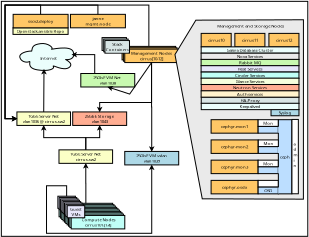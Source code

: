 <?xml version="1.0" encoding="UTF-8"?>
<dia:diagram xmlns:dia="http://www.lysator.liu.se/~alla/dia/">
  <dia:layer name="Background" visible="true" active="true">
    <dia:object type="Standard - Box" version="0" id="O0">
      <dia:attribute name="obj_pos">
        <dia:point val="-11.185,-66.103"/>
      </dia:attribute>
      <dia:attribute name="obj_bb">
        <dia:rectangle val="-11.235,-66.153;34.315,-31.2"/>
      </dia:attribute>
      <dia:attribute name="elem_corner">
        <dia:point val="-11.185,-66.103"/>
      </dia:attribute>
      <dia:attribute name="elem_width">
        <dia:real val="45.45"/>
      </dia:attribute>
      <dia:attribute name="elem_height">
        <dia:real val="34.852"/>
      </dia:attribute>
      <dia:attribute name="show_background">
        <dia:boolean val="true"/>
      </dia:attribute>
    </dia:object>
    <dia:object type="Standard - Box" version="0" id="O1">
      <dia:attribute name="obj_pos">
        <dia:point val="-2.625,-36.15"/>
      </dia:attribute>
      <dia:attribute name="obj_bb">
        <dia:rectangle val="-2.675,-36.2;5.375,-34.1"/>
      </dia:attribute>
      <dia:attribute name="elem_corner">
        <dia:point val="-2.625,-36.15"/>
      </dia:attribute>
      <dia:attribute name="elem_width">
        <dia:real val="7.95"/>
      </dia:attribute>
      <dia:attribute name="elem_height">
        <dia:real val="2"/>
      </dia:attribute>
      <dia:attribute name="border_width">
        <dia:real val="0.1"/>
      </dia:attribute>
      <dia:attribute name="inner_color">
        <dia:color val="#c0fff7"/>
      </dia:attribute>
      <dia:attribute name="show_background">
        <dia:boolean val="true"/>
      </dia:attribute>
    </dia:object>
    <dia:object type="Standard - Box" version="0" id="O2">
      <dia:attribute name="obj_pos">
        <dia:point val="-2.425,-35.95"/>
      </dia:attribute>
      <dia:attribute name="obj_bb">
        <dia:rectangle val="-2.475,-36;5.575,-33.9"/>
      </dia:attribute>
      <dia:attribute name="elem_corner">
        <dia:point val="-2.425,-35.95"/>
      </dia:attribute>
      <dia:attribute name="elem_width">
        <dia:real val="7.95"/>
      </dia:attribute>
      <dia:attribute name="elem_height">
        <dia:real val="2"/>
      </dia:attribute>
      <dia:attribute name="border_width">
        <dia:real val="0.1"/>
      </dia:attribute>
      <dia:attribute name="inner_color">
        <dia:color val="#c0fff7"/>
      </dia:attribute>
      <dia:attribute name="show_background">
        <dia:boolean val="true"/>
      </dia:attribute>
    </dia:object>
    <dia:object type="Standard - Box" version="0" id="O3">
      <dia:attribute name="obj_pos">
        <dia:point val="-2.225,-35.75"/>
      </dia:attribute>
      <dia:attribute name="obj_bb">
        <dia:rectangle val="-2.275,-35.8;5.775,-33.7"/>
      </dia:attribute>
      <dia:attribute name="elem_corner">
        <dia:point val="-2.225,-35.75"/>
      </dia:attribute>
      <dia:attribute name="elem_width">
        <dia:real val="7.95"/>
      </dia:attribute>
      <dia:attribute name="elem_height">
        <dia:real val="2"/>
      </dia:attribute>
      <dia:attribute name="border_width">
        <dia:real val="0.1"/>
      </dia:attribute>
      <dia:attribute name="inner_color">
        <dia:color val="#c0fff7"/>
      </dia:attribute>
      <dia:attribute name="show_background">
        <dia:boolean val="true"/>
      </dia:attribute>
    </dia:object>
    <dia:object type="Standard - Box" version="0" id="O4">
      <dia:attribute name="obj_pos">
        <dia:point val="-2.025,-35.55"/>
      </dia:attribute>
      <dia:attribute name="obj_bb">
        <dia:rectangle val="-2.075,-35.6;5.975,-33.5"/>
      </dia:attribute>
      <dia:attribute name="elem_corner">
        <dia:point val="-2.025,-35.55"/>
      </dia:attribute>
      <dia:attribute name="elem_width">
        <dia:real val="7.95"/>
      </dia:attribute>
      <dia:attribute name="elem_height">
        <dia:real val="2"/>
      </dia:attribute>
      <dia:attribute name="border_width">
        <dia:real val="0.1"/>
      </dia:attribute>
      <dia:attribute name="inner_color">
        <dia:color val="#c0fff7"/>
      </dia:attribute>
      <dia:attribute name="show_background">
        <dia:boolean val="true"/>
      </dia:attribute>
    </dia:object>
    <dia:object type="Standard - Box" version="0" id="O5">
      <dia:attribute name="obj_pos">
        <dia:point val="-1.825,-35.35"/>
      </dia:attribute>
      <dia:attribute name="obj_bb">
        <dia:rectangle val="-1.875,-35.4;6.175,-33.3"/>
      </dia:attribute>
      <dia:attribute name="elem_corner">
        <dia:point val="-1.825,-35.35"/>
      </dia:attribute>
      <dia:attribute name="elem_width">
        <dia:real val="7.95"/>
      </dia:attribute>
      <dia:attribute name="elem_height">
        <dia:real val="2"/>
      </dia:attribute>
      <dia:attribute name="border_width">
        <dia:real val="0.1"/>
      </dia:attribute>
      <dia:attribute name="inner_color">
        <dia:color val="#c0fff7"/>
      </dia:attribute>
      <dia:attribute name="show_background">
        <dia:boolean val="true"/>
      </dia:attribute>
    </dia:object>
    <dia:object type="Standard - Box" version="0" id="O6">
      <dia:attribute name="obj_pos">
        <dia:point val="-1.625,-35.15"/>
      </dia:attribute>
      <dia:attribute name="obj_bb">
        <dia:rectangle val="-1.675,-35.2;6.375,-33.1"/>
      </dia:attribute>
      <dia:attribute name="elem_corner">
        <dia:point val="-1.625,-35.15"/>
      </dia:attribute>
      <dia:attribute name="elem_width">
        <dia:real val="7.95"/>
      </dia:attribute>
      <dia:attribute name="elem_height">
        <dia:real val="2"/>
      </dia:attribute>
      <dia:attribute name="border_width">
        <dia:real val="0.1"/>
      </dia:attribute>
      <dia:attribute name="inner_color">
        <dia:color val="#c0fff7"/>
      </dia:attribute>
      <dia:attribute name="show_background">
        <dia:boolean val="true"/>
      </dia:attribute>
    </dia:object>
    <dia:object type="Standard - Box" version="0" id="O7">
      <dia:attribute name="obj_pos">
        <dia:point val="-1.425,-34.95"/>
      </dia:attribute>
      <dia:attribute name="obj_bb">
        <dia:rectangle val="-1.475,-35;6.575,-32.9"/>
      </dia:attribute>
      <dia:attribute name="elem_corner">
        <dia:point val="-1.425,-34.95"/>
      </dia:attribute>
      <dia:attribute name="elem_width">
        <dia:real val="7.95"/>
      </dia:attribute>
      <dia:attribute name="elem_height">
        <dia:real val="2"/>
      </dia:attribute>
      <dia:attribute name="border_width">
        <dia:real val="0.1"/>
      </dia:attribute>
      <dia:attribute name="inner_color">
        <dia:color val="#c0fff7"/>
      </dia:attribute>
      <dia:attribute name="show_background">
        <dia:boolean val="true"/>
      </dia:attribute>
    </dia:object>
    <dia:object type="Standard - Box" version="0" id="O8">
      <dia:attribute name="obj_pos">
        <dia:point val="-1.225,-34.75"/>
      </dia:attribute>
      <dia:attribute name="obj_bb">
        <dia:rectangle val="-1.275,-34.8;6.775,-32.7"/>
      </dia:attribute>
      <dia:attribute name="elem_corner">
        <dia:point val="-1.225,-34.75"/>
      </dia:attribute>
      <dia:attribute name="elem_width">
        <dia:real val="7.95"/>
      </dia:attribute>
      <dia:attribute name="elem_height">
        <dia:real val="2"/>
      </dia:attribute>
      <dia:attribute name="border_width">
        <dia:real val="0.1"/>
      </dia:attribute>
      <dia:attribute name="inner_color">
        <dia:color val="#c0fff7"/>
      </dia:attribute>
      <dia:attribute name="show_background">
        <dia:boolean val="true"/>
      </dia:attribute>
    </dia:object>
    <dia:object type="Standard - Box" version="0" id="O9">
      <dia:attribute name="obj_pos">
        <dia:point val="-1.025,-34.55"/>
      </dia:attribute>
      <dia:attribute name="obj_bb">
        <dia:rectangle val="-1.075,-34.6;6.975,-32.5"/>
      </dia:attribute>
      <dia:attribute name="elem_corner">
        <dia:point val="-1.025,-34.55"/>
      </dia:attribute>
      <dia:attribute name="elem_width">
        <dia:real val="7.95"/>
      </dia:attribute>
      <dia:attribute name="elem_height">
        <dia:real val="2"/>
      </dia:attribute>
      <dia:attribute name="border_width">
        <dia:real val="0.1"/>
      </dia:attribute>
      <dia:attribute name="inner_color">
        <dia:color val="#c0fff7"/>
      </dia:attribute>
      <dia:attribute name="show_background">
        <dia:boolean val="true"/>
      </dia:attribute>
    </dia:object>
    <dia:object type="Standard - Box" version="0" id="O10">
      <dia:attribute name="obj_pos">
        <dia:point val="-0.825,-34.35"/>
      </dia:attribute>
      <dia:attribute name="obj_bb">
        <dia:rectangle val="-0.875,-34.4;7.175,-32.3"/>
      </dia:attribute>
      <dia:attribute name="elem_corner">
        <dia:point val="-0.825,-34.35"/>
      </dia:attribute>
      <dia:attribute name="elem_width">
        <dia:real val="7.95"/>
      </dia:attribute>
      <dia:attribute name="elem_height">
        <dia:real val="2"/>
      </dia:attribute>
      <dia:attribute name="border_width">
        <dia:real val="0.1"/>
      </dia:attribute>
      <dia:attribute name="inner_color">
        <dia:color val="#c0fff7"/>
      </dia:attribute>
      <dia:attribute name="show_background">
        <dia:boolean val="true"/>
      </dia:attribute>
    </dia:object>
    <dia:object type="Standard - Text" version="1" id="O11">
      <dia:attribute name="obj_pos">
        <dia:point val="3.15,-33.35"/>
      </dia:attribute>
      <dia:attribute name="obj_bb">
        <dia:rectangle val="0.841,-34.179;5.459,-32.521"/>
      </dia:attribute>
      <dia:attribute name="text">
        <dia:composite type="text">
          <dia:attribute name="string">
            <dia:string>#Compute Nodes
cirrus101-[1-4]#</dia:string>
          </dia:attribute>
          <dia:attribute name="font">
            <dia:font family="sans" style="0" name="Helvetica"/>
          </dia:attribute>
          <dia:attribute name="height">
            <dia:real val="0.8"/>
          </dia:attribute>
          <dia:attribute name="pos">
            <dia:point val="3.15,-33.494"/>
          </dia:attribute>
          <dia:attribute name="color">
            <dia:color val="#000000"/>
          </dia:attribute>
          <dia:attribute name="alignment">
            <dia:enum val="1"/>
          </dia:attribute>
        </dia:composite>
      </dia:attribute>
      <dia:attribute name="valign">
        <dia:enum val="2"/>
      </dia:attribute>
      <dia:connections>
        <dia:connection handle="0" to="O10" connection="8"/>
      </dia:connections>
    </dia:object>
    <dia:object type="Standard - Box" version="0" id="O12">
      <dia:attribute name="obj_pos">
        <dia:point val="-0.6,-49.7"/>
      </dia:attribute>
      <dia:attribute name="obj_bb">
        <dia:rectangle val="-0.65,-49.75;7.45,-47.65"/>
      </dia:attribute>
      <dia:attribute name="elem_corner">
        <dia:point val="-0.6,-49.7"/>
      </dia:attribute>
      <dia:attribute name="elem_width">
        <dia:real val="8"/>
      </dia:attribute>
      <dia:attribute name="elem_height">
        <dia:real val="2"/>
      </dia:attribute>
      <dia:attribute name="border_width">
        <dia:real val="0.1"/>
      </dia:attribute>
      <dia:attribute name="inner_color">
        <dia:color val="#ffad92"/>
      </dia:attribute>
      <dia:attribute name="show_background">
        <dia:boolean val="true"/>
      </dia:attribute>
    </dia:object>
    <dia:object type="Standard - Text" version="1" id="O13">
      <dia:attribute name="obj_pos">
        <dia:point val="3.4,-48.7"/>
      </dia:attribute>
      <dia:attribute name="obj_bb">
        <dia:rectangle val="1.109,-49.529;5.691,-47.871"/>
      </dia:attribute>
      <dia:attribute name="text">
        <dia:composite type="text">
          <dia:attribute name="string">
            <dia:string>#25GbE Storage 
vlan1043#</dia:string>
          </dia:attribute>
          <dia:attribute name="font">
            <dia:font family="sans" style="0" name="Helvetica"/>
          </dia:attribute>
          <dia:attribute name="height">
            <dia:real val="0.8"/>
          </dia:attribute>
          <dia:attribute name="pos">
            <dia:point val="3.4,-48.844"/>
          </dia:attribute>
          <dia:attribute name="color">
            <dia:color val="#000000"/>
          </dia:attribute>
          <dia:attribute name="alignment">
            <dia:enum val="1"/>
          </dia:attribute>
        </dia:composite>
      </dia:attribute>
      <dia:attribute name="valign">
        <dia:enum val="2"/>
      </dia:attribute>
      <dia:connections>
        <dia:connection handle="0" to="O12" connection="8"/>
      </dia:connections>
    </dia:object>
    <dia:object type="Standard - Box" version="0" id="O14">
      <dia:attribute name="obj_pos">
        <dia:point val="-8.875,-49.7"/>
      </dia:attribute>
      <dia:attribute name="obj_bb">
        <dia:rectangle val="-8.925,-49.75;-0.875,-47.65"/>
      </dia:attribute>
      <dia:attribute name="elem_corner">
        <dia:point val="-8.875,-49.7"/>
      </dia:attribute>
      <dia:attribute name="elem_width">
        <dia:real val="7.95"/>
      </dia:attribute>
      <dia:attribute name="elem_height">
        <dia:real val="2"/>
      </dia:attribute>
      <dia:attribute name="border_width">
        <dia:real val="0.1"/>
      </dia:attribute>
      <dia:attribute name="inner_color">
        <dia:color val="#fbffc6"/>
      </dia:attribute>
      <dia:attribute name="show_background">
        <dia:boolean val="true"/>
      </dia:attribute>
    </dia:object>
    <dia:object type="Standard - Text" version="1" id="O15">
      <dia:attribute name="obj_pos">
        <dia:point val="-4.9,-48.7"/>
      </dia:attribute>
      <dia:attribute name="obj_bb">
        <dia:rectangle val="-8.155,-49.529;-1.645,-47.871"/>
      </dia:attribute>
      <dia:attribute name="text">
        <dia:composite type="text">
          <dia:attribute name="string">
            <dia:string>#1GbE Server Net
vlan1036 @ cirrus-sw2#</dia:string>
          </dia:attribute>
          <dia:attribute name="font">
            <dia:font family="sans" style="0" name="Helvetica"/>
          </dia:attribute>
          <dia:attribute name="height">
            <dia:real val="0.8"/>
          </dia:attribute>
          <dia:attribute name="pos">
            <dia:point val="-4.9,-48.844"/>
          </dia:attribute>
          <dia:attribute name="color">
            <dia:color val="#000000"/>
          </dia:attribute>
          <dia:attribute name="alignment">
            <dia:enum val="1"/>
          </dia:attribute>
        </dia:composite>
      </dia:attribute>
      <dia:attribute name="valign">
        <dia:enum val="2"/>
      </dia:attribute>
      <dia:connections>
        <dia:connection handle="0" to="O14" connection="8"/>
      </dia:connections>
    </dia:object>
    <dia:object type="Standard - ZigZagLine" version="1" id="O16">
      <dia:attribute name="obj_pos">
        <dia:point val="1.35,-36.15"/>
      </dia:attribute>
      <dia:attribute name="obj_bb">
        <dia:rectangle val="0.978,-42.187;1.702,-36.1"/>
      </dia:attribute>
      <dia:attribute name="orth_points">
        <dia:point val="1.35,-36.15"/>
        <dia:point val="1.35,-39.112"/>
        <dia:point val="1.34,-39.112"/>
        <dia:point val="1.34,-42.075"/>
      </dia:attribute>
      <dia:attribute name="orth_orient">
        <dia:enum val="1"/>
        <dia:enum val="0"/>
        <dia:enum val="1"/>
      </dia:attribute>
      <dia:attribute name="autorouting">
        <dia:boolean val="true"/>
      </dia:attribute>
      <dia:attribute name="end_arrow">
        <dia:enum val="22"/>
      </dia:attribute>
      <dia:attribute name="end_arrow_length">
        <dia:real val="0.5"/>
      </dia:attribute>
      <dia:attribute name="end_arrow_width">
        <dia:real val="0.5"/>
      </dia:attribute>
      <dia:connections>
        <dia:connection handle="0" to="O1" connection="1"/>
        <dia:connection handle="1" to="O119" connection="6"/>
      </dia:connections>
    </dia:object>
    <dia:object type="Network - Cloud" version="1" id="O17">
      <dia:attribute name="obj_pos">
        <dia:point val="-8.45,-59.85"/>
      </dia:attribute>
      <dia:attribute name="obj_bb">
        <dia:rectangle val="-8.45,-59.85;-0.45,-55.85"/>
      </dia:attribute>
      <dia:attribute name="meta">
        <dia:composite type="dict"/>
      </dia:attribute>
      <dia:attribute name="elem_corner">
        <dia:point val="-8.45,-59.85"/>
      </dia:attribute>
      <dia:attribute name="elem_width">
        <dia:real val="8"/>
      </dia:attribute>
      <dia:attribute name="elem_height">
        <dia:real val="4"/>
      </dia:attribute>
      <dia:attribute name="line_width">
        <dia:real val="0.1"/>
      </dia:attribute>
      <dia:attribute name="line_colour">
        <dia:color val="#000000"/>
      </dia:attribute>
      <dia:attribute name="fill_colour">
        <dia:color val="#ebfefc"/>
      </dia:attribute>
      <dia:attribute name="show_background">
        <dia:boolean val="true"/>
      </dia:attribute>
      <dia:attribute name="line_style">
        <dia:enum val="0"/>
        <dia:real val="1"/>
      </dia:attribute>
      <dia:attribute name="padding">
        <dia:real val="0.1"/>
      </dia:attribute>
      <dia:attribute name="text">
        <dia:composite type="text">
          <dia:attribute name="string">
            <dia:string>#Internet#</dia:string>
          </dia:attribute>
          <dia:attribute name="font">
            <dia:font family="sans" style="0" name="Helvetica"/>
          </dia:attribute>
          <dia:attribute name="height">
            <dia:real val="0.8"/>
          </dia:attribute>
          <dia:attribute name="pos">
            <dia:point val="-4.236,-57.499"/>
          </dia:attribute>
          <dia:attribute name="color">
            <dia:color val="#000000"/>
          </dia:attribute>
          <dia:attribute name="alignment">
            <dia:enum val="1"/>
          </dia:attribute>
        </dia:composite>
      </dia:attribute>
      <dia:attribute name="flip_horizontal">
        <dia:boolean val="false"/>
      </dia:attribute>
      <dia:attribute name="flip_vertical">
        <dia:boolean val="false"/>
      </dia:attribute>
      <dia:attribute name="subscale">
        <dia:real val="1"/>
      </dia:attribute>
    </dia:object>
    <dia:object type="Standard - Box" version="0" id="O18">
      <dia:attribute name="obj_pos">
        <dia:point val="0.6,-55.4"/>
      </dia:attribute>
      <dia:attribute name="obj_bb">
        <dia:rectangle val="0.55,-55.45;8.65,-53.35"/>
      </dia:attribute>
      <dia:attribute name="elem_corner">
        <dia:point val="0.6,-55.4"/>
      </dia:attribute>
      <dia:attribute name="elem_width">
        <dia:real val="8"/>
      </dia:attribute>
      <dia:attribute name="elem_height">
        <dia:real val="2"/>
      </dia:attribute>
      <dia:attribute name="inner_color">
        <dia:color val="#c8f9b0"/>
      </dia:attribute>
      <dia:attribute name="show_background">
        <dia:boolean val="true"/>
      </dia:attribute>
    </dia:object>
    <dia:object type="Standard - Text" version="1" id="O19">
      <dia:attribute name="obj_pos">
        <dia:point val="4.6,-54.4"/>
      </dia:attribute>
      <dia:attribute name="obj_bb">
        <dia:rectangle val="2.361,-55.229;6.839,-53.571"/>
      </dia:attribute>
      <dia:attribute name="text">
        <dia:composite type="text">
          <dia:attribute name="string">
            <dia:string>#25GbE VM Net 
vlan1038#</dia:string>
          </dia:attribute>
          <dia:attribute name="font">
            <dia:font family="sans" style="0" name="Helvetica"/>
          </dia:attribute>
          <dia:attribute name="height">
            <dia:real val="0.8"/>
          </dia:attribute>
          <dia:attribute name="pos">
            <dia:point val="4.6,-54.544"/>
          </dia:attribute>
          <dia:attribute name="color">
            <dia:color val="#000000"/>
          </dia:attribute>
          <dia:attribute name="alignment">
            <dia:enum val="1"/>
          </dia:attribute>
        </dia:composite>
      </dia:attribute>
      <dia:attribute name="valign">
        <dia:enum val="2"/>
      </dia:attribute>
      <dia:attribute name="fill_color">
        <dia:color val="#c8f9b0"/>
      </dia:attribute>
      <dia:attribute name="show_background">
        <dia:boolean val="true"/>
      </dia:attribute>
      <dia:connections>
        <dia:connection handle="0" to="O18" connection="8"/>
      </dia:connections>
    </dia:object>
    <dia:object type="Standard - ZigZagLine" version="1" id="O20">
      <dia:attribute name="obj_pos">
        <dia:point val="10.695,-59.421"/>
      </dia:attribute>
      <dia:attribute name="obj_bb">
        <dia:rectangle val="-10.685,-65.6;10.745,-48.338"/>
      </dia:attribute>
      <dia:attribute name="orth_points">
        <dia:point val="10.695,-59.421"/>
        <dia:point val="10.695,-65.55"/>
        <dia:point val="-10.635,-65.55"/>
        <dia:point val="-10.635,-48.7"/>
        <dia:point val="-8.875,-48.7"/>
      </dia:attribute>
      <dia:attribute name="orth_orient">
        <dia:enum val="1"/>
        <dia:enum val="0"/>
        <dia:enum val="1"/>
        <dia:enum val="0"/>
      </dia:attribute>
      <dia:attribute name="autorouting">
        <dia:boolean val="false"/>
      </dia:attribute>
      <dia:attribute name="end_arrow">
        <dia:enum val="22"/>
      </dia:attribute>
      <dia:attribute name="end_arrow_length">
        <dia:real val="0.5"/>
      </dia:attribute>
      <dia:attribute name="end_arrow_width">
        <dia:real val="0.5"/>
      </dia:attribute>
      <dia:connections>
        <dia:connection handle="0" to="O30" connection="1"/>
        <dia:connection handle="1" to="O14" connection="3"/>
      </dia:connections>
    </dia:object>
    <dia:object type="Standard - Box" version="0" id="O21">
      <dia:attribute name="obj_pos">
        <dia:point val="-2.8,-37.2"/>
      </dia:attribute>
      <dia:attribute name="obj_bb">
        <dia:rectangle val="-2.85,-37.25;-0.15,-35.35"/>
      </dia:attribute>
      <dia:attribute name="elem_corner">
        <dia:point val="-2.8,-37.2"/>
      </dia:attribute>
      <dia:attribute name="elem_width">
        <dia:real val="2.6"/>
      </dia:attribute>
      <dia:attribute name="elem_height">
        <dia:real val="1.8"/>
      </dia:attribute>
      <dia:attribute name="inner_color">
        <dia:color val="#e6e6fa"/>
      </dia:attribute>
      <dia:attribute name="show_background">
        <dia:boolean val="true"/>
      </dia:attribute>
    </dia:object>
    <dia:object type="Standard - Box" version="0" id="O22">
      <dia:attribute name="obj_pos">
        <dia:point val="-2.6,-37"/>
      </dia:attribute>
      <dia:attribute name="obj_bb">
        <dia:rectangle val="-2.65,-37.05;0.05,-35.15"/>
      </dia:attribute>
      <dia:attribute name="elem_corner">
        <dia:point val="-2.6,-37"/>
      </dia:attribute>
      <dia:attribute name="elem_width">
        <dia:real val="2.6"/>
      </dia:attribute>
      <dia:attribute name="elem_height">
        <dia:real val="1.8"/>
      </dia:attribute>
      <dia:attribute name="inner_color">
        <dia:color val="#e6e6fa"/>
      </dia:attribute>
      <dia:attribute name="show_background">
        <dia:boolean val="true"/>
      </dia:attribute>
    </dia:object>
    <dia:object type="Standard - Box" version="0" id="O23">
      <dia:attribute name="obj_pos">
        <dia:point val="-2.4,-36.8"/>
      </dia:attribute>
      <dia:attribute name="obj_bb">
        <dia:rectangle val="-2.45,-36.85;0.25,-34.95"/>
      </dia:attribute>
      <dia:attribute name="elem_corner">
        <dia:point val="-2.4,-36.8"/>
      </dia:attribute>
      <dia:attribute name="elem_width">
        <dia:real val="2.6"/>
      </dia:attribute>
      <dia:attribute name="elem_height">
        <dia:real val="1.8"/>
      </dia:attribute>
      <dia:attribute name="inner_color">
        <dia:color val="#e6e6fa"/>
      </dia:attribute>
      <dia:attribute name="show_background">
        <dia:boolean val="true"/>
      </dia:attribute>
    </dia:object>
    <dia:object type="Standard - Box" version="0" id="O24">
      <dia:attribute name="obj_pos">
        <dia:point val="-2.2,-36.6"/>
      </dia:attribute>
      <dia:attribute name="obj_bb">
        <dia:rectangle val="-2.25,-36.65;0.45,-34.75"/>
      </dia:attribute>
      <dia:attribute name="elem_corner">
        <dia:point val="-2.2,-36.6"/>
      </dia:attribute>
      <dia:attribute name="elem_width">
        <dia:real val="2.6"/>
      </dia:attribute>
      <dia:attribute name="elem_height">
        <dia:real val="1.8"/>
      </dia:attribute>
      <dia:attribute name="inner_color">
        <dia:color val="#e6e6fa"/>
      </dia:attribute>
      <dia:attribute name="show_background">
        <dia:boolean val="true"/>
      </dia:attribute>
    </dia:object>
    <dia:object type="Standard - Box" version="0" id="O25">
      <dia:attribute name="obj_pos">
        <dia:point val="-2.017,-36.4"/>
      </dia:attribute>
      <dia:attribute name="obj_bb">
        <dia:rectangle val="-2.067,-36.45;0.633,-34.55"/>
      </dia:attribute>
      <dia:attribute name="elem_corner">
        <dia:point val="-2.017,-36.4"/>
      </dia:attribute>
      <dia:attribute name="elem_width">
        <dia:real val="2.6"/>
      </dia:attribute>
      <dia:attribute name="elem_height">
        <dia:real val="1.8"/>
      </dia:attribute>
      <dia:attribute name="inner_color">
        <dia:color val="#e6e6fa"/>
      </dia:attribute>
      <dia:attribute name="show_background">
        <dia:boolean val="true"/>
      </dia:attribute>
    </dia:object>
    <dia:object type="Standard - Box" version="0" id="O26">
      <dia:attribute name="obj_pos">
        <dia:point val="-1.817,-36.2"/>
      </dia:attribute>
      <dia:attribute name="obj_bb">
        <dia:rectangle val="-1.867,-36.25;0.833,-34.35"/>
      </dia:attribute>
      <dia:attribute name="elem_corner">
        <dia:point val="-1.817,-36.2"/>
      </dia:attribute>
      <dia:attribute name="elem_width">
        <dia:real val="2.6"/>
      </dia:attribute>
      <dia:attribute name="elem_height">
        <dia:real val="1.8"/>
      </dia:attribute>
      <dia:attribute name="inner_color">
        <dia:color val="#e6e6fa"/>
      </dia:attribute>
      <dia:attribute name="show_background">
        <dia:boolean val="true"/>
      </dia:attribute>
    </dia:object>
    <dia:object type="Standard - Box" version="0" id="O27">
      <dia:attribute name="obj_pos">
        <dia:point val="-1.617,-36"/>
      </dia:attribute>
      <dia:attribute name="obj_bb">
        <dia:rectangle val="-1.667,-36.05;1.033,-34.15"/>
      </dia:attribute>
      <dia:attribute name="elem_corner">
        <dia:point val="-1.617,-36"/>
      </dia:attribute>
      <dia:attribute name="elem_width">
        <dia:real val="2.6"/>
      </dia:attribute>
      <dia:attribute name="elem_height">
        <dia:real val="1.8"/>
      </dia:attribute>
      <dia:attribute name="border_width">
        <dia:real val="0.1"/>
      </dia:attribute>
      <dia:attribute name="inner_color">
        <dia:color val="#e6e6fa"/>
      </dia:attribute>
      <dia:attribute name="show_background">
        <dia:boolean val="true"/>
      </dia:attribute>
    </dia:object>
    <dia:object type="Standard - Box" version="0" id="O28">
      <dia:attribute name="obj_pos">
        <dia:point val="-1.417,-35.8"/>
      </dia:attribute>
      <dia:attribute name="obj_bb">
        <dia:rectangle val="-1.467,-35.85;1.233,-33.95"/>
      </dia:attribute>
      <dia:attribute name="elem_corner">
        <dia:point val="-1.417,-35.8"/>
      </dia:attribute>
      <dia:attribute name="elem_width">
        <dia:real val="2.6"/>
      </dia:attribute>
      <dia:attribute name="elem_height">
        <dia:real val="1.8"/>
      </dia:attribute>
      <dia:attribute name="inner_color">
        <dia:color val="#e6e6fa"/>
      </dia:attribute>
      <dia:attribute name="show_background">
        <dia:boolean val="true"/>
      </dia:attribute>
    </dia:object>
    <dia:object type="Standard - Text" version="1" id="O29">
      <dia:attribute name="obj_pos">
        <dia:point val="-0.117,-34.9"/>
      </dia:attribute>
      <dia:attribute name="obj_bb">
        <dia:rectangle val="-0.969,-35.729;0.736,-34.071"/>
      </dia:attribute>
      <dia:attribute name="text">
        <dia:composite type="text">
          <dia:attribute name="string">
            <dia:string>#Guest
VMs#</dia:string>
          </dia:attribute>
          <dia:attribute name="font">
            <dia:font family="sans" style="0" name="Helvetica"/>
          </dia:attribute>
          <dia:attribute name="height">
            <dia:real val="0.8"/>
          </dia:attribute>
          <dia:attribute name="pos">
            <dia:point val="-0.117,-35.044"/>
          </dia:attribute>
          <dia:attribute name="color">
            <dia:color val="#000000"/>
          </dia:attribute>
          <dia:attribute name="alignment">
            <dia:enum val="1"/>
          </dia:attribute>
        </dia:composite>
      </dia:attribute>
      <dia:attribute name="valign">
        <dia:enum val="2"/>
      </dia:attribute>
      <dia:connections>
        <dia:connection handle="0" to="O28" connection="8"/>
      </dia:connections>
    </dia:object>
    <dia:object type="Standard - Box" version="0" id="O30">
      <dia:attribute name="obj_pos">
        <dia:point val="6.72,-59.421"/>
      </dia:attribute>
      <dia:attribute name="obj_bb">
        <dia:rectangle val="6.67,-59.471;14.72,-57.371"/>
      </dia:attribute>
      <dia:attribute name="elem_corner">
        <dia:point val="6.72,-59.421"/>
      </dia:attribute>
      <dia:attribute name="elem_width">
        <dia:real val="7.95"/>
      </dia:attribute>
      <dia:attribute name="elem_height">
        <dia:real val="2"/>
      </dia:attribute>
      <dia:attribute name="border_width">
        <dia:real val="0.1"/>
      </dia:attribute>
      <dia:attribute name="inner_color">
        <dia:color val="#ffc766"/>
      </dia:attribute>
      <dia:attribute name="show_background">
        <dia:boolean val="true"/>
      </dia:attribute>
    </dia:object>
    <dia:object type="Standard - Box" version="0" id="O31">
      <dia:attribute name="obj_pos">
        <dia:point val="6.92,-59.221"/>
      </dia:attribute>
      <dia:attribute name="obj_bb">
        <dia:rectangle val="6.87,-59.271;14.92,-57.171"/>
      </dia:attribute>
      <dia:attribute name="elem_corner">
        <dia:point val="6.92,-59.221"/>
      </dia:attribute>
      <dia:attribute name="elem_width">
        <dia:real val="7.95"/>
      </dia:attribute>
      <dia:attribute name="elem_height">
        <dia:real val="2"/>
      </dia:attribute>
      <dia:attribute name="border_width">
        <dia:real val="0.1"/>
      </dia:attribute>
      <dia:attribute name="inner_color">
        <dia:color val="#ffc766"/>
      </dia:attribute>
      <dia:attribute name="show_background">
        <dia:boolean val="true"/>
      </dia:attribute>
    </dia:object>
    <dia:object type="Standard - Box" version="0" id="O32">
      <dia:attribute name="obj_pos">
        <dia:point val="7.12,-59.021"/>
      </dia:attribute>
      <dia:attribute name="obj_bb">
        <dia:rectangle val="7.07,-59.071;15.12,-56.971"/>
      </dia:attribute>
      <dia:attribute name="elem_corner">
        <dia:point val="7.12,-59.021"/>
      </dia:attribute>
      <dia:attribute name="elem_width">
        <dia:real val="7.95"/>
      </dia:attribute>
      <dia:attribute name="elem_height">
        <dia:real val="2"/>
      </dia:attribute>
      <dia:attribute name="border_width">
        <dia:real val="0.1"/>
      </dia:attribute>
      <dia:attribute name="inner_color">
        <dia:color val="#ffc766"/>
      </dia:attribute>
      <dia:attribute name="show_background">
        <dia:boolean val="true"/>
      </dia:attribute>
    </dia:object>
    <dia:object type="Standard - Text" version="1" id="O33">
      <dia:attribute name="obj_pos">
        <dia:point val="11.095,-58.021"/>
      </dia:attribute>
      <dia:attribute name="obj_bb">
        <dia:rectangle val="8.219,-58.85;13.971,-57.193"/>
      </dia:attribute>
      <dia:attribute name="text">
        <dia:composite type="text">
          <dia:attribute name="string">
            <dia:string>#Management Nodes
cirrus[10-12]#</dia:string>
          </dia:attribute>
          <dia:attribute name="font">
            <dia:font family="sans" style="0" name="Helvetica"/>
          </dia:attribute>
          <dia:attribute name="height">
            <dia:real val="0.8"/>
          </dia:attribute>
          <dia:attribute name="pos">
            <dia:point val="11.095,-58.165"/>
          </dia:attribute>
          <dia:attribute name="color">
            <dia:color val="#000000"/>
          </dia:attribute>
          <dia:attribute name="alignment">
            <dia:enum val="1"/>
          </dia:attribute>
        </dia:composite>
      </dia:attribute>
      <dia:attribute name="valign">
        <dia:enum val="2"/>
      </dia:attribute>
      <dia:connections>
        <dia:connection handle="0" to="O32" connection="8"/>
      </dia:connections>
    </dia:object>
    <dia:object type="Standard - Box" version="0" id="O34">
      <dia:attribute name="obj_pos">
        <dia:point val="3.755,-60.727"/>
      </dia:attribute>
      <dia:attribute name="obj_bb">
        <dia:rectangle val="3.705,-60.777;7.425,-58.767"/>
      </dia:attribute>
      <dia:attribute name="elem_corner">
        <dia:point val="3.755,-60.727"/>
      </dia:attribute>
      <dia:attribute name="elem_width">
        <dia:real val="3.62"/>
      </dia:attribute>
      <dia:attribute name="elem_height">
        <dia:real val="1.91"/>
      </dia:attribute>
      <dia:attribute name="border_width">
        <dia:real val="0.1"/>
      </dia:attribute>
      <dia:attribute name="inner_color">
        <dia:color val="#d8e5e5"/>
      </dia:attribute>
      <dia:attribute name="show_background">
        <dia:boolean val="true"/>
      </dia:attribute>
    </dia:object>
    <dia:object type="Standard - Box" version="0" id="O35">
      <dia:attribute name="obj_pos">
        <dia:point val="4,-60.506"/>
      </dia:attribute>
      <dia:attribute name="obj_bb">
        <dia:rectangle val="3.95,-60.556;7.67,-58.571"/>
      </dia:attribute>
      <dia:attribute name="elem_corner">
        <dia:point val="4,-60.506"/>
      </dia:attribute>
      <dia:attribute name="elem_width">
        <dia:real val="3.62"/>
      </dia:attribute>
      <dia:attribute name="elem_height">
        <dia:real val="1.885"/>
      </dia:attribute>
      <dia:attribute name="border_width">
        <dia:real val="0.1"/>
      </dia:attribute>
      <dia:attribute name="inner_color">
        <dia:color val="#d8e5e5"/>
      </dia:attribute>
      <dia:attribute name="show_background">
        <dia:boolean val="true"/>
      </dia:attribute>
    </dia:object>
    <dia:object type="Standard - Box" version="0" id="O36">
      <dia:attribute name="obj_pos">
        <dia:point val="4.175,-60.281"/>
      </dia:attribute>
      <dia:attribute name="obj_bb">
        <dia:rectangle val="4.125,-60.331;7.87,-58.371"/>
      </dia:attribute>
      <dia:attribute name="elem_corner">
        <dia:point val="4.175,-60.281"/>
      </dia:attribute>
      <dia:attribute name="elem_width">
        <dia:real val="3.645"/>
      </dia:attribute>
      <dia:attribute name="elem_height">
        <dia:real val="1.86"/>
      </dia:attribute>
      <dia:attribute name="border_width">
        <dia:real val="0.1"/>
      </dia:attribute>
      <dia:attribute name="inner_color">
        <dia:color val="#d8e5e5"/>
      </dia:attribute>
      <dia:attribute name="show_background">
        <dia:boolean val="true"/>
      </dia:attribute>
    </dia:object>
    <dia:object type="Standard - Text" version="1" id="O37">
      <dia:attribute name="obj_pos">
        <dia:point val="5.997,-59.351"/>
      </dia:attribute>
      <dia:attribute name="obj_bb">
        <dia:rectangle val="4.452,-60.18;7.543,-58.523"/>
      </dia:attribute>
      <dia:attribute name="text">
        <dia:composite type="text">
          <dia:attribute name="string">
            <dia:string>#Stack
Containers#</dia:string>
          </dia:attribute>
          <dia:attribute name="font">
            <dia:font family="sans" style="0" name="Helvetica"/>
          </dia:attribute>
          <dia:attribute name="height">
            <dia:real val="0.8"/>
          </dia:attribute>
          <dia:attribute name="pos">
            <dia:point val="5.997,-59.495"/>
          </dia:attribute>
          <dia:attribute name="color">
            <dia:color val="#000000"/>
          </dia:attribute>
          <dia:attribute name="alignment">
            <dia:enum val="1"/>
          </dia:attribute>
        </dia:composite>
      </dia:attribute>
      <dia:attribute name="valign">
        <dia:enum val="2"/>
      </dia:attribute>
      <dia:attribute name="fill_color">
        <dia:color val="#d8e5e5"/>
      </dia:attribute>
      <dia:attribute name="show_background">
        <dia:boolean val="true"/>
      </dia:attribute>
      <dia:connections>
        <dia:connection handle="0" to="O36" connection="8"/>
      </dia:connections>
    </dia:object>
    <dia:object type="Standard - Polygon" version="0" id="O38">
      <dia:attribute name="obj_pos">
        <dia:point val="17.665,-63.312"/>
      </dia:attribute>
      <dia:attribute name="obj_bb">
        <dia:rectangle val="14.513,-63.422;33.67,-36.712"/>
      </dia:attribute>
      <dia:attribute name="poly_points">
        <dia:point val="17.665,-63.312"/>
        <dia:point val="33.62,-63.371"/>
        <dia:point val="33.615,-36.763"/>
        <dia:point val="18.615,-36.812"/>
        <dia:point val="14.565,-58.212"/>
      </dia:attribute>
      <dia:attribute name="line_width">
        <dia:real val="0.1"/>
      </dia:attribute>
      <dia:attribute name="inner_color">
        <dia:color val="#eaeaea"/>
      </dia:attribute>
      <dia:attribute name="show_background">
        <dia:boolean val="true"/>
      </dia:attribute>
    </dia:object>
    <dia:object type="Standard - Box" version="0" id="O39">
      <dia:attribute name="obj_pos">
        <dia:point val="18.45,-61.35"/>
      </dia:attribute>
      <dia:attribute name="obj_bb">
        <dia:rectangle val="18.4,-61.4;22.955,-59.3"/>
      </dia:attribute>
      <dia:attribute name="elem_corner">
        <dia:point val="18.45,-61.35"/>
      </dia:attribute>
      <dia:attribute name="elem_width">
        <dia:real val="4.455"/>
      </dia:attribute>
      <dia:attribute name="elem_height">
        <dia:real val="2"/>
      </dia:attribute>
      <dia:attribute name="border_width">
        <dia:real val="0.1"/>
      </dia:attribute>
      <dia:attribute name="inner_color">
        <dia:color val="#ffc766"/>
      </dia:attribute>
      <dia:attribute name="show_background">
        <dia:boolean val="true"/>
      </dia:attribute>
    </dia:object>
    <dia:object type="Standard - Box" version="0" id="O40">
      <dia:attribute name="obj_pos">
        <dia:point val="23.45,-61.35"/>
      </dia:attribute>
      <dia:attribute name="obj_bb">
        <dia:rectangle val="23.4,-61.4;27.955,-59.3"/>
      </dia:attribute>
      <dia:attribute name="elem_corner">
        <dia:point val="23.45,-61.35"/>
      </dia:attribute>
      <dia:attribute name="elem_width">
        <dia:real val="4.455"/>
      </dia:attribute>
      <dia:attribute name="elem_height">
        <dia:real val="2"/>
      </dia:attribute>
      <dia:attribute name="border_width">
        <dia:real val="0.1"/>
      </dia:attribute>
      <dia:attribute name="inner_color">
        <dia:color val="#ffc766"/>
      </dia:attribute>
      <dia:attribute name="show_background">
        <dia:boolean val="true"/>
      </dia:attribute>
    </dia:object>
    <dia:object type="Standard - Text" version="1" id="O41">
      <dia:attribute name="obj_pos">
        <dia:point val="20.677,-60.35"/>
      </dia:attribute>
      <dia:attribute name="obj_bb">
        <dia:rectangle val="19.541,-60.779;21.814,-59.921"/>
      </dia:attribute>
      <dia:attribute name="text">
        <dia:composite type="text">
          <dia:attribute name="string">
            <dia:string>#cirrus10#</dia:string>
          </dia:attribute>
          <dia:attribute name="font">
            <dia:font family="sans" style="0" name="Helvetica"/>
          </dia:attribute>
          <dia:attribute name="height">
            <dia:real val="0.8"/>
          </dia:attribute>
          <dia:attribute name="pos">
            <dia:point val="20.677,-60.094"/>
          </dia:attribute>
          <dia:attribute name="color">
            <dia:color val="#000000"/>
          </dia:attribute>
          <dia:attribute name="alignment">
            <dia:enum val="1"/>
          </dia:attribute>
        </dia:composite>
      </dia:attribute>
      <dia:attribute name="valign">
        <dia:enum val="2"/>
      </dia:attribute>
      <dia:connections>
        <dia:connection handle="0" to="O39" connection="8"/>
      </dia:connections>
    </dia:object>
    <dia:object type="Standard - Text" version="1" id="O42">
      <dia:attribute name="obj_pos">
        <dia:point val="25.677,-60.35"/>
      </dia:attribute>
      <dia:attribute name="obj_bb">
        <dia:rectangle val="24.541,-60.779;26.814,-59.921"/>
      </dia:attribute>
      <dia:attribute name="text">
        <dia:composite type="text">
          <dia:attribute name="string">
            <dia:string>#cirrus11#</dia:string>
          </dia:attribute>
          <dia:attribute name="font">
            <dia:font family="sans" style="0" name="Helvetica"/>
          </dia:attribute>
          <dia:attribute name="height">
            <dia:real val="0.8"/>
          </dia:attribute>
          <dia:attribute name="pos">
            <dia:point val="25.677,-60.094"/>
          </dia:attribute>
          <dia:attribute name="color">
            <dia:color val="#000000"/>
          </dia:attribute>
          <dia:attribute name="alignment">
            <dia:enum val="1"/>
          </dia:attribute>
        </dia:composite>
      </dia:attribute>
      <dia:attribute name="valign">
        <dia:enum val="2"/>
      </dia:attribute>
      <dia:connections>
        <dia:connection handle="0" to="O40" connection="8"/>
      </dia:connections>
    </dia:object>
    <dia:object type="Standard - Text" version="1" id="O43">
      <dia:attribute name="obj_pos">
        <dia:point val="20.82,-62.221"/>
      </dia:attribute>
      <dia:attribute name="obj_bb">
        <dia:rectangle val="20.82,-62.906;30.23,-62.049"/>
      </dia:attribute>
      <dia:attribute name="text">
        <dia:composite type="text">
          <dia:attribute name="string">
            <dia:string>#Management and Storage Nodes#</dia:string>
          </dia:attribute>
          <dia:attribute name="font">
            <dia:font family="sans" style="0" name="Helvetica"/>
          </dia:attribute>
          <dia:attribute name="height">
            <dia:real val="0.8"/>
          </dia:attribute>
          <dia:attribute name="pos">
            <dia:point val="20.82,-62.221"/>
          </dia:attribute>
          <dia:attribute name="color">
            <dia:color val="#000000"/>
          </dia:attribute>
          <dia:attribute name="alignment">
            <dia:enum val="0"/>
          </dia:attribute>
        </dia:composite>
      </dia:attribute>
      <dia:attribute name="valign">
        <dia:enum val="3"/>
      </dia:attribute>
    </dia:object>
    <dia:object type="Standard - Text" version="1" id="O44">
      <dia:attribute name="obj_pos">
        <dia:point val="11.095,-58.021"/>
      </dia:attribute>
      <dia:attribute name="obj_bb">
        <dia:rectangle val="11.095,-58.706;11.095,-57.849"/>
      </dia:attribute>
      <dia:attribute name="text">
        <dia:composite type="text">
          <dia:attribute name="string">
            <dia:string>##</dia:string>
          </dia:attribute>
          <dia:attribute name="font">
            <dia:font family="sans" style="0" name="Helvetica"/>
          </dia:attribute>
          <dia:attribute name="height">
            <dia:real val="0.8"/>
          </dia:attribute>
          <dia:attribute name="pos">
            <dia:point val="11.095,-58.021"/>
          </dia:attribute>
          <dia:attribute name="color">
            <dia:color val="#000000"/>
          </dia:attribute>
          <dia:attribute name="alignment">
            <dia:enum val="0"/>
          </dia:attribute>
        </dia:composite>
      </dia:attribute>
      <dia:attribute name="valign">
        <dia:enum val="3"/>
      </dia:attribute>
      <dia:connections>
        <dia:connection handle="0" to="O32" connection="8"/>
      </dia:connections>
    </dia:object>
    <dia:object type="Standard - Box" version="0" id="O45">
      <dia:attribute name="obj_pos">
        <dia:point val="28.5,-61.35"/>
      </dia:attribute>
      <dia:attribute name="obj_bb">
        <dia:rectangle val="28.45,-61.4;33.005,-59.3"/>
      </dia:attribute>
      <dia:attribute name="elem_corner">
        <dia:point val="28.5,-61.35"/>
      </dia:attribute>
      <dia:attribute name="elem_width">
        <dia:real val="4.455"/>
      </dia:attribute>
      <dia:attribute name="elem_height">
        <dia:real val="2"/>
      </dia:attribute>
      <dia:attribute name="border_width">
        <dia:real val="0.1"/>
      </dia:attribute>
      <dia:attribute name="inner_color">
        <dia:color val="#ffc766"/>
      </dia:attribute>
      <dia:attribute name="show_background">
        <dia:boolean val="true"/>
      </dia:attribute>
    </dia:object>
    <dia:object type="Standard - Text" version="1" id="O46">
      <dia:attribute name="obj_pos">
        <dia:point val="30.727,-60.35"/>
      </dia:attribute>
      <dia:attribute name="obj_bb">
        <dia:rectangle val="29.591,-60.779;31.864,-59.921"/>
      </dia:attribute>
      <dia:attribute name="text">
        <dia:composite type="text">
          <dia:attribute name="string">
            <dia:string>#cirrus12#</dia:string>
          </dia:attribute>
          <dia:attribute name="font">
            <dia:font family="sans" style="0" name="Helvetica"/>
          </dia:attribute>
          <dia:attribute name="height">
            <dia:real val="0.8"/>
          </dia:attribute>
          <dia:attribute name="pos">
            <dia:point val="30.727,-60.094"/>
          </dia:attribute>
          <dia:attribute name="color">
            <dia:color val="#000000"/>
          </dia:attribute>
          <dia:attribute name="alignment">
            <dia:enum val="1"/>
          </dia:attribute>
        </dia:composite>
      </dia:attribute>
      <dia:attribute name="valign">
        <dia:enum val="2"/>
      </dia:attribute>
      <dia:connections>
        <dia:connection handle="0" to="O45" connection="8"/>
      </dia:connections>
    </dia:object>
    <dia:object type="Standard - Box" version="0" id="O47">
      <dia:attribute name="obj_pos">
        <dia:point val="18.45,-59.35"/>
      </dia:attribute>
      <dia:attribute name="obj_bb">
        <dia:rectangle val="18.4,-59.4;33.007,-58.363"/>
      </dia:attribute>
      <dia:attribute name="elem_corner">
        <dia:point val="18.45,-59.35"/>
      </dia:attribute>
      <dia:attribute name="elem_width">
        <dia:real val="14.507"/>
      </dia:attribute>
      <dia:attribute name="elem_height">
        <dia:real val="0.937"/>
      </dia:attribute>
      <dia:attribute name="border_width">
        <dia:real val="0.1"/>
      </dia:attribute>
      <dia:attribute name="inner_color">
        <dia:color val="#ebfefc"/>
      </dia:attribute>
      <dia:attribute name="show_background">
        <dia:boolean val="true"/>
      </dia:attribute>
    </dia:object>
    <dia:object type="Standard - Text" version="1" id="O48">
      <dia:attribute name="obj_pos">
        <dia:point val="25.703,-58.881"/>
      </dia:attribute>
      <dia:attribute name="obj_bb">
        <dia:rectangle val="22.187,-59.31;29.22,-58.453"/>
      </dia:attribute>
      <dia:attribute name="text">
        <dia:composite type="text">
          <dia:attribute name="string">
            <dia:string>#Galera Database Cluster#</dia:string>
          </dia:attribute>
          <dia:attribute name="font">
            <dia:font family="sans" style="0" name="Helvetica"/>
          </dia:attribute>
          <dia:attribute name="height">
            <dia:real val="0.8"/>
          </dia:attribute>
          <dia:attribute name="pos">
            <dia:point val="25.703,-58.625"/>
          </dia:attribute>
          <dia:attribute name="color">
            <dia:color val="#000000"/>
          </dia:attribute>
          <dia:attribute name="alignment">
            <dia:enum val="1"/>
          </dia:attribute>
        </dia:composite>
      </dia:attribute>
      <dia:attribute name="valign">
        <dia:enum val="2"/>
      </dia:attribute>
      <dia:connections>
        <dia:connection handle="0" to="O47" connection="8"/>
      </dia:connections>
    </dia:object>
    <dia:object type="Standard - Box" version="0" id="O49">
      <dia:attribute name="obj_pos">
        <dia:point val="18.444,-58.415"/>
      </dia:attribute>
      <dia:attribute name="obj_bb">
        <dia:rectangle val="18.394,-58.465;33.01,-57.428"/>
      </dia:attribute>
      <dia:attribute name="elem_corner">
        <dia:point val="18.444,-58.415"/>
      </dia:attribute>
      <dia:attribute name="elem_width">
        <dia:real val="14.516"/>
      </dia:attribute>
      <dia:attribute name="elem_height">
        <dia:real val="0.937"/>
      </dia:attribute>
      <dia:attribute name="border_width">
        <dia:real val="0.1"/>
      </dia:attribute>
      <dia:attribute name="inner_color">
        <dia:color val="#eaeaea"/>
      </dia:attribute>
      <dia:attribute name="show_background">
        <dia:boolean val="true"/>
      </dia:attribute>
    </dia:object>
    <dia:object type="Standard - Text" version="1" id="O50">
      <dia:attribute name="obj_pos">
        <dia:point val="25.702,-57.946"/>
      </dia:attribute>
      <dia:attribute name="obj_bb">
        <dia:rectangle val="23.641,-58.375;27.764,-57.518"/>
      </dia:attribute>
      <dia:attribute name="text">
        <dia:composite type="text">
          <dia:attribute name="string">
            <dia:string>#Nova Services#</dia:string>
          </dia:attribute>
          <dia:attribute name="font">
            <dia:font family="sans" style="0" name="Helvetica"/>
          </dia:attribute>
          <dia:attribute name="height">
            <dia:real val="0.8"/>
          </dia:attribute>
          <dia:attribute name="pos">
            <dia:point val="25.702,-57.69"/>
          </dia:attribute>
          <dia:attribute name="color">
            <dia:color val="#000000"/>
          </dia:attribute>
          <dia:attribute name="alignment">
            <dia:enum val="1"/>
          </dia:attribute>
        </dia:composite>
      </dia:attribute>
      <dia:attribute name="valign">
        <dia:enum val="2"/>
      </dia:attribute>
      <dia:connections>
        <dia:connection handle="0" to="O49" connection="8"/>
      </dia:connections>
    </dia:object>
    <dia:object type="Standard - Box" version="0" id="O51">
      <dia:attribute name="obj_pos">
        <dia:point val="-9.456,-62.178"/>
      </dia:attribute>
      <dia:attribute name="obj_bb">
        <dia:rectangle val="-9.506,-62.228;-1.235,-61.15"/>
      </dia:attribute>
      <dia:attribute name="elem_corner">
        <dia:point val="-9.456,-62.178"/>
      </dia:attribute>
      <dia:attribute name="elem_width">
        <dia:real val="8.171"/>
      </dia:attribute>
      <dia:attribute name="elem_height">
        <dia:real val="0.978"/>
      </dia:attribute>
      <dia:attribute name="border_width">
        <dia:real val="0.1"/>
      </dia:attribute>
      <dia:attribute name="inner_color">
        <dia:color val="#fbffc6"/>
      </dia:attribute>
      <dia:attribute name="show_background">
        <dia:boolean val="true"/>
      </dia:attribute>
    </dia:object>
    <dia:object type="Standard - Text" version="1" id="O52">
      <dia:attribute name="obj_pos">
        <dia:point val="-5.37,-61.689"/>
      </dia:attribute>
      <dia:attribute name="obj_bb">
        <dia:rectangle val="-8.869,-62.118;-1.871,-61.26"/>
      </dia:attribute>
      <dia:attribute name="text">
        <dia:composite type="text">
          <dia:attribute name="string">
            <dia:string>#Openstack-ansible Repo#</dia:string>
          </dia:attribute>
          <dia:attribute name="font">
            <dia:font family="sans" style="0" name="Helvetica"/>
          </dia:attribute>
          <dia:attribute name="height">
            <dia:real val="0.8"/>
          </dia:attribute>
          <dia:attribute name="pos">
            <dia:point val="-5.37,-61.432"/>
          </dia:attribute>
          <dia:attribute name="color">
            <dia:color val="#000000"/>
          </dia:attribute>
          <dia:attribute name="alignment">
            <dia:enum val="1"/>
          </dia:attribute>
        </dia:composite>
      </dia:attribute>
      <dia:attribute name="valign">
        <dia:enum val="2"/>
      </dia:attribute>
      <dia:connections>
        <dia:connection handle="0" to="O51" connection="8"/>
      </dia:connections>
    </dia:object>
    <dia:object type="Standard - Box" version="0" id="O53">
      <dia:attribute name="obj_pos">
        <dia:point val="18.465,-53.765"/>
      </dia:attribute>
      <dia:attribute name="obj_bb">
        <dia:rectangle val="18.415,-53.815;33.007,-52.777"/>
      </dia:attribute>
      <dia:attribute name="elem_corner">
        <dia:point val="18.465,-53.765"/>
      </dia:attribute>
      <dia:attribute name="elem_width">
        <dia:real val="14.491"/>
      </dia:attribute>
      <dia:attribute name="elem_height">
        <dia:real val="0.937"/>
      </dia:attribute>
      <dia:attribute name="border_width">
        <dia:real val="0.1"/>
      </dia:attribute>
      <dia:attribute name="inner_color">
        <dia:color val="#ffad92"/>
      </dia:attribute>
      <dia:attribute name="show_background">
        <dia:boolean val="true"/>
      </dia:attribute>
    </dia:object>
    <dia:object type="Standard - Text" version="1" id="O54">
      <dia:attribute name="obj_pos">
        <dia:point val="25.711,-53.296"/>
      </dia:attribute>
      <dia:attribute name="obj_bb">
        <dia:rectangle val="23.26,-53.725;28.162,-52.867"/>
      </dia:attribute>
      <dia:attribute name="text">
        <dia:composite type="text">
          <dia:attribute name="string">
            <dia:string>#Neutron Services#</dia:string>
          </dia:attribute>
          <dia:attribute name="font">
            <dia:font family="sans" style="0" name="Helvetica"/>
          </dia:attribute>
          <dia:attribute name="height">
            <dia:real val="0.8"/>
          </dia:attribute>
          <dia:attribute name="pos">
            <dia:point val="25.711,-53.04"/>
          </dia:attribute>
          <dia:attribute name="color">
            <dia:color val="#000000"/>
          </dia:attribute>
          <dia:attribute name="alignment">
            <dia:enum val="1"/>
          </dia:attribute>
        </dia:composite>
      </dia:attribute>
      <dia:attribute name="valign">
        <dia:enum val="2"/>
      </dia:attribute>
      <dia:connections>
        <dia:connection handle="0" to="O53" connection="8"/>
      </dia:connections>
    </dia:object>
    <dia:object type="Standard - Box" version="0" id="O55">
      <dia:attribute name="obj_pos">
        <dia:point val="28.815,-50.07"/>
      </dia:attribute>
      <dia:attribute name="obj_bb">
        <dia:rectangle val="28.765,-50.12;33.008,-49.082"/>
      </dia:attribute>
      <dia:attribute name="elem_corner">
        <dia:point val="28.815,-50.07"/>
      </dia:attribute>
      <dia:attribute name="elem_width">
        <dia:real val="4.143"/>
      </dia:attribute>
      <dia:attribute name="elem_height">
        <dia:real val="0.937"/>
      </dia:attribute>
      <dia:attribute name="border_width">
        <dia:real val="0.1"/>
      </dia:attribute>
      <dia:attribute name="inner_color">
        <dia:color val="#add8e6"/>
      </dia:attribute>
      <dia:attribute name="show_background">
        <dia:boolean val="true"/>
      </dia:attribute>
    </dia:object>
    <dia:object type="Standard - Text" version="1" id="O56">
      <dia:attribute name="obj_pos">
        <dia:point val="30.887,-49.601"/>
      </dia:attribute>
      <dia:attribute name="obj_bb">
        <dia:rectangle val="29.927,-50.03;31.847,-49.172"/>
      </dia:attribute>
      <dia:attribute name="text">
        <dia:composite type="text">
          <dia:attribute name="string">
            <dia:string>#Syslog#</dia:string>
          </dia:attribute>
          <dia:attribute name="font">
            <dia:font family="sans" style="0" name="Helvetica"/>
          </dia:attribute>
          <dia:attribute name="height">
            <dia:real val="0.8"/>
          </dia:attribute>
          <dia:attribute name="pos">
            <dia:point val="30.887,-49.345"/>
          </dia:attribute>
          <dia:attribute name="color">
            <dia:color val="#000000"/>
          </dia:attribute>
          <dia:attribute name="alignment">
            <dia:enum val="1"/>
          </dia:attribute>
        </dia:composite>
      </dia:attribute>
      <dia:attribute name="valign">
        <dia:enum val="2"/>
      </dia:attribute>
      <dia:connections>
        <dia:connection handle="0" to="O55" connection="8"/>
      </dia:connections>
    </dia:object>
    <dia:object type="Standard - Box" version="0" id="O57">
      <dia:attribute name="obj_pos">
        <dia:point val="18.465,-51.893"/>
      </dia:attribute>
      <dia:attribute name="obj_bb">
        <dia:rectangle val="18.415,-51.943;33.008,-50.895"/>
      </dia:attribute>
      <dia:attribute name="elem_corner">
        <dia:point val="18.465,-51.893"/>
      </dia:attribute>
      <dia:attribute name="elem_width">
        <dia:real val="14.493"/>
      </dia:attribute>
      <dia:attribute name="elem_height">
        <dia:real val="0.948"/>
      </dia:attribute>
      <dia:attribute name="border_width">
        <dia:real val="0.1"/>
      </dia:attribute>
      <dia:attribute name="inner_color">
        <dia:color val="#d8e5e5"/>
      </dia:attribute>
      <dia:attribute name="show_background">
        <dia:boolean val="true"/>
      </dia:attribute>
    </dia:object>
    <dia:object type="Standard - Text" version="1" id="O58">
      <dia:attribute name="obj_pos">
        <dia:point val="25.712,-51.419"/>
      </dia:attribute>
      <dia:attribute name="obj_bb">
        <dia:rectangle val="24.343,-51.848;27.081,-50.99"/>
      </dia:attribute>
      <dia:attribute name="text">
        <dia:composite type="text">
          <dia:attribute name="string">
            <dia:string>#HA-Proxy#</dia:string>
          </dia:attribute>
          <dia:attribute name="font">
            <dia:font family="sans" style="0" name="Helvetica"/>
          </dia:attribute>
          <dia:attribute name="height">
            <dia:real val="0.8"/>
          </dia:attribute>
          <dia:attribute name="pos">
            <dia:point val="25.712,-51.163"/>
          </dia:attribute>
          <dia:attribute name="color">
            <dia:color val="#000000"/>
          </dia:attribute>
          <dia:attribute name="alignment">
            <dia:enum val="1"/>
          </dia:attribute>
        </dia:composite>
      </dia:attribute>
      <dia:attribute name="valign">
        <dia:enum val="2"/>
      </dia:attribute>
      <dia:connections>
        <dia:connection handle="0" to="O57" connection="8"/>
      </dia:connections>
    </dia:object>
    <dia:object type="Standard - Box" version="0" id="O59">
      <dia:attribute name="obj_pos">
        <dia:point val="18.444,-57.495"/>
      </dia:attribute>
      <dia:attribute name="obj_bb">
        <dia:rectangle val="18.394,-57.545;33.015,-56.508"/>
      </dia:attribute>
      <dia:attribute name="elem_corner">
        <dia:point val="18.444,-57.495"/>
      </dia:attribute>
      <dia:attribute name="elem_width">
        <dia:real val="14.521"/>
      </dia:attribute>
      <dia:attribute name="elem_height">
        <dia:real val="0.937"/>
      </dia:attribute>
      <dia:attribute name="border_width">
        <dia:real val="0.1"/>
      </dia:attribute>
      <dia:attribute name="inner_color">
        <dia:color val="#c8f9b0"/>
      </dia:attribute>
      <dia:attribute name="show_background">
        <dia:boolean val="true"/>
      </dia:attribute>
    </dia:object>
    <dia:object type="Standard - Text" version="1" id="O60">
      <dia:attribute name="obj_pos">
        <dia:point val="25.705,-57.026"/>
      </dia:attribute>
      <dia:attribute name="obj_bb">
        <dia:rectangle val="24.177,-57.455;27.232,-56.598"/>
      </dia:attribute>
      <dia:attribute name="text">
        <dia:composite type="text">
          <dia:attribute name="string">
            <dia:string>#Rabbit MQ#</dia:string>
          </dia:attribute>
          <dia:attribute name="font">
            <dia:font family="sans" style="0" name="Helvetica"/>
          </dia:attribute>
          <dia:attribute name="height">
            <dia:real val="0.8"/>
          </dia:attribute>
          <dia:attribute name="pos">
            <dia:point val="25.705,-56.77"/>
          </dia:attribute>
          <dia:attribute name="color">
            <dia:color val="#000000"/>
          </dia:attribute>
          <dia:attribute name="alignment">
            <dia:enum val="1"/>
          </dia:attribute>
        </dia:composite>
      </dia:attribute>
      <dia:attribute name="valign">
        <dia:enum val="2"/>
      </dia:attribute>
      <dia:connections>
        <dia:connection handle="0" to="O59" connection="8"/>
      </dia:connections>
    </dia:object>
    <dia:object type="Standard - Box" version="0" id="O61">
      <dia:attribute name="obj_pos">
        <dia:point val="18.443,-56.558"/>
      </dia:attribute>
      <dia:attribute name="obj_bb">
        <dia:rectangle val="18.393,-56.608;33.007,-55.57"/>
      </dia:attribute>
      <dia:attribute name="elem_corner">
        <dia:point val="18.443,-56.558"/>
      </dia:attribute>
      <dia:attribute name="elem_width">
        <dia:real val="14.514"/>
      </dia:attribute>
      <dia:attribute name="elem_height">
        <dia:real val="0.937"/>
      </dia:attribute>
      <dia:attribute name="border_width">
        <dia:real val="0.1"/>
      </dia:attribute>
      <dia:attribute name="inner_color">
        <dia:color val="#e6e6fa"/>
      </dia:attribute>
      <dia:attribute name="show_background">
        <dia:boolean val="true"/>
      </dia:attribute>
    </dia:object>
    <dia:object type="Standard - Text" version="1" id="O62">
      <dia:attribute name="obj_pos">
        <dia:point val="25.7,-56.089"/>
      </dia:attribute>
      <dia:attribute name="obj_bb">
        <dia:rectangle val="23.71,-56.518;27.69,-55.66"/>
      </dia:attribute>
      <dia:attribute name="text">
        <dia:composite type="text">
          <dia:attribute name="string">
            <dia:string>#Heat Services#</dia:string>
          </dia:attribute>
          <dia:attribute name="font">
            <dia:font family="sans" style="0" name="Helvetica"/>
          </dia:attribute>
          <dia:attribute name="height">
            <dia:real val="0.8"/>
          </dia:attribute>
          <dia:attribute name="pos">
            <dia:point val="25.7,-55.833"/>
          </dia:attribute>
          <dia:attribute name="color">
            <dia:color val="#000000"/>
          </dia:attribute>
          <dia:attribute name="alignment">
            <dia:enum val="1"/>
          </dia:attribute>
        </dia:composite>
      </dia:attribute>
      <dia:attribute name="valign">
        <dia:enum val="2"/>
      </dia:attribute>
      <dia:connections>
        <dia:connection handle="0" to="O61" connection="8"/>
      </dia:connections>
    </dia:object>
    <dia:object type="Standard - Box" version="0" id="O63">
      <dia:attribute name="obj_pos">
        <dia:point val="18.445,-55.613"/>
      </dia:attribute>
      <dia:attribute name="obj_bb">
        <dia:rectangle val="18.395,-55.663;33.007,-54.625"/>
      </dia:attribute>
      <dia:attribute name="elem_corner">
        <dia:point val="18.445,-55.613"/>
      </dia:attribute>
      <dia:attribute name="elem_width">
        <dia:real val="14.511"/>
      </dia:attribute>
      <dia:attribute name="elem_height">
        <dia:real val="0.937"/>
      </dia:attribute>
      <dia:attribute name="border_width">
        <dia:real val="0.1"/>
      </dia:attribute>
      <dia:attribute name="inner_color">
        <dia:color val="#c0fff7"/>
      </dia:attribute>
      <dia:attribute name="show_background">
        <dia:boolean val="true"/>
      </dia:attribute>
    </dia:object>
    <dia:object type="Standard - Text" version="1" id="O64">
      <dia:attribute name="obj_pos">
        <dia:point val="25.701,-55.144"/>
      </dia:attribute>
      <dia:attribute name="obj_bb">
        <dia:rectangle val="23.445,-55.573;27.957,-54.715"/>
      </dia:attribute>
      <dia:attribute name="text">
        <dia:composite type="text">
          <dia:attribute name="string">
            <dia:string>#Cinder Services#</dia:string>
          </dia:attribute>
          <dia:attribute name="font">
            <dia:font family="sans" style="0" name="Helvetica"/>
          </dia:attribute>
          <dia:attribute name="height">
            <dia:real val="0.8"/>
          </dia:attribute>
          <dia:attribute name="pos">
            <dia:point val="25.701,-54.888"/>
          </dia:attribute>
          <dia:attribute name="color">
            <dia:color val="#000000"/>
          </dia:attribute>
          <dia:attribute name="alignment">
            <dia:enum val="1"/>
          </dia:attribute>
        </dia:composite>
      </dia:attribute>
      <dia:attribute name="valign">
        <dia:enum val="2"/>
      </dia:attribute>
      <dia:connections>
        <dia:connection handle="0" to="O63" connection="8"/>
      </dia:connections>
    </dia:object>
    <dia:object type="Standard - ZigZagLine" version="1" id="O65">
      <dia:attribute name="obj_pos">
        <dia:point val="1.34,-44.075"/>
      </dia:attribute>
      <dia:attribute name="obj_bb">
        <dia:rectangle val="-5.262,-47.812;1.39,-44.025"/>
      </dia:attribute>
      <dia:attribute name="orth_points">
        <dia:point val="1.34,-44.075"/>
        <dia:point val="1.34,-45.888"/>
        <dia:point val="-4.9,-45.888"/>
        <dia:point val="-4.9,-47.7"/>
      </dia:attribute>
      <dia:attribute name="orth_orient">
        <dia:enum val="1"/>
        <dia:enum val="0"/>
        <dia:enum val="1"/>
      </dia:attribute>
      <dia:attribute name="autorouting">
        <dia:boolean val="true"/>
      </dia:attribute>
      <dia:attribute name="end_arrow">
        <dia:enum val="22"/>
      </dia:attribute>
      <dia:attribute name="end_arrow_length">
        <dia:real val="0.5"/>
      </dia:attribute>
      <dia:attribute name="end_arrow_width">
        <dia:real val="0.5"/>
      </dia:attribute>
      <dia:connections>
        <dia:connection handle="0" to="O119" connection="1"/>
        <dia:connection handle="1" to="O14" connection="6"/>
      </dia:connections>
    </dia:object>
    <dia:object type="Standard - ZigZagLine" version="1" id="O66">
      <dia:attribute name="obj_pos">
        <dia:point val="4.6,-55.4"/>
      </dia:attribute>
      <dia:attribute name="obj_bb">
        <dia:rectangle val="-0.836,-58.562;4.65,-55.35"/>
      </dia:attribute>
      <dia:attribute name="orth_points">
        <dia:point val="4.6,-55.4"/>
        <dia:point val="2.665,-55.4"/>
        <dia:point val="2.665,-58.2"/>
        <dia:point val="-0.724,-58.2"/>
      </dia:attribute>
      <dia:attribute name="orth_orient">
        <dia:enum val="0"/>
        <dia:enum val="1"/>
        <dia:enum val="0"/>
      </dia:attribute>
      <dia:attribute name="autorouting">
        <dia:boolean val="false"/>
      </dia:attribute>
      <dia:attribute name="end_arrow">
        <dia:enum val="22"/>
      </dia:attribute>
      <dia:attribute name="end_arrow_length">
        <dia:real val="0.5"/>
      </dia:attribute>
      <dia:attribute name="end_arrow_width">
        <dia:real val="0.5"/>
      </dia:attribute>
      <dia:connections>
        <dia:connection handle="0" to="O18" connection="1"/>
        <dia:connection handle="1" to="O17" connection="2"/>
      </dia:connections>
    </dia:object>
    <dia:object type="Standard - Box" version="0" id="O67">
      <dia:attribute name="obj_pos">
        <dia:point val="7.12,-43.843"/>
      </dia:attribute>
      <dia:attribute name="obj_bb">
        <dia:rectangle val="7.07,-43.892;15.17,-41.792"/>
      </dia:attribute>
      <dia:attribute name="elem_corner">
        <dia:point val="7.12,-43.843"/>
      </dia:attribute>
      <dia:attribute name="elem_width">
        <dia:real val="8"/>
      </dia:attribute>
      <dia:attribute name="elem_height">
        <dia:real val="2"/>
      </dia:attribute>
      <dia:attribute name="border_width">
        <dia:real val="0.1"/>
      </dia:attribute>
      <dia:attribute name="inner_color">
        <dia:color val="#add8e6"/>
      </dia:attribute>
      <dia:attribute name="show_background">
        <dia:boolean val="true"/>
      </dia:attribute>
    </dia:object>
    <dia:object type="Standard - Text" version="1" id="O68">
      <dia:attribute name="obj_pos">
        <dia:point val="11.12,-42.843"/>
      </dia:attribute>
      <dia:attribute name="obj_bb">
        <dia:rectangle val="8.721,-43.671;13.519,-42.014"/>
      </dia:attribute>
      <dia:attribute name="text">
        <dia:composite type="text">
          <dia:attribute name="string">
            <dia:string>#25GbE VM vxlan
vlan1039#</dia:string>
          </dia:attribute>
          <dia:attribute name="font">
            <dia:font family="sans" style="0" name="Helvetica"/>
          </dia:attribute>
          <dia:attribute name="height">
            <dia:real val="0.8"/>
          </dia:attribute>
          <dia:attribute name="pos">
            <dia:point val="11.12,-42.986"/>
          </dia:attribute>
          <dia:attribute name="color">
            <dia:color val="#000000"/>
          </dia:attribute>
          <dia:attribute name="alignment">
            <dia:enum val="1"/>
          </dia:attribute>
        </dia:composite>
      </dia:attribute>
      <dia:attribute name="valign">
        <dia:enum val="2"/>
      </dia:attribute>
      <dia:attribute name="fill_color">
        <dia:color val="#add8e6"/>
      </dia:attribute>
      <dia:attribute name="show_background">
        <dia:boolean val="true"/>
      </dia:attribute>
      <dia:connections>
        <dia:connection handle="0" to="O67" connection="8"/>
      </dia:connections>
    </dia:object>
    <dia:object type="Standard - Box" version="0" id="O69">
      <dia:attribute name="obj_pos">
        <dia:point val="18.445,-52.829"/>
      </dia:attribute>
      <dia:attribute name="obj_bb">
        <dia:rectangle val="18.395,-52.879;33.015,-51.842"/>
      </dia:attribute>
      <dia:attribute name="elem_corner">
        <dia:point val="18.445,-52.829"/>
      </dia:attribute>
      <dia:attribute name="elem_width">
        <dia:real val="14.52"/>
      </dia:attribute>
      <dia:attribute name="elem_height">
        <dia:real val="0.937"/>
      </dia:attribute>
      <dia:attribute name="border_width">
        <dia:real val="0.1"/>
      </dia:attribute>
      <dia:attribute name="inner_color">
        <dia:color val="#fff3cd"/>
      </dia:attribute>
      <dia:attribute name="show_background">
        <dia:boolean val="true"/>
      </dia:attribute>
    </dia:object>
    <dia:object type="Standard - Text" version="1" id="O70">
      <dia:attribute name="obj_pos">
        <dia:point val="25.705,-52.361"/>
      </dia:attribute>
      <dia:attribute name="obj_bb">
        <dia:rectangle val="23.875,-52.821;27.556,-51.9"/>
      </dia:attribute>
      <dia:attribute name="text">
        <dia:composite type="text">
          <dia:attribute name="string">
            <dia:string>#Authservices#</dia:string>
          </dia:attribute>
          <dia:attribute name="font">
            <dia:font family="sans" style="0" name="Helvetica"/>
          </dia:attribute>
          <dia:attribute name="height">
            <dia:real val="0.8"/>
          </dia:attribute>
          <dia:attribute name="pos">
            <dia:point val="25.705,-52.115"/>
          </dia:attribute>
          <dia:attribute name="color">
            <dia:color val="#000000"/>
          </dia:attribute>
          <dia:attribute name="alignment">
            <dia:enum val="1"/>
          </dia:attribute>
        </dia:composite>
      </dia:attribute>
      <dia:attribute name="valign">
        <dia:enum val="2"/>
      </dia:attribute>
      <dia:connections>
        <dia:connection handle="0" to="O69" connection="8"/>
      </dia:connections>
    </dia:object>
    <dia:object type="Standard - Box" version="0" id="O71">
      <dia:attribute name="obj_pos">
        <dia:point val="18.448,-54.709"/>
      </dia:attribute>
      <dia:attribute name="obj_bb">
        <dia:rectangle val="18.398,-54.758;33.01,-53.721"/>
      </dia:attribute>
      <dia:attribute name="elem_corner">
        <dia:point val="18.448,-54.709"/>
      </dia:attribute>
      <dia:attribute name="elem_width">
        <dia:real val="14.511"/>
      </dia:attribute>
      <dia:attribute name="elem_height">
        <dia:real val="0.937"/>
      </dia:attribute>
      <dia:attribute name="border_width">
        <dia:real val="0.1"/>
      </dia:attribute>
      <dia:attribute name="inner_color">
        <dia:color val="#f5ffdd"/>
      </dia:attribute>
      <dia:attribute name="show_background">
        <dia:boolean val="true"/>
      </dia:attribute>
    </dia:object>
    <dia:object type="Standard - Text" version="1" id="O72">
      <dia:attribute name="obj_pos">
        <dia:point val="25.704,-54.24"/>
      </dia:attribute>
      <dia:attribute name="obj_bb">
        <dia:rectangle val="23.376,-54.669;28.031,-53.811"/>
      </dia:attribute>
      <dia:attribute name="text">
        <dia:composite type="text">
          <dia:attribute name="string">
            <dia:string>#Glance Services#</dia:string>
          </dia:attribute>
          <dia:attribute name="font">
            <dia:font family="sans" style="0" name="Helvetica"/>
          </dia:attribute>
          <dia:attribute name="height">
            <dia:real val="0.8"/>
          </dia:attribute>
          <dia:attribute name="pos">
            <dia:point val="25.704,-53.984"/>
          </dia:attribute>
          <dia:attribute name="color">
            <dia:color val="#000000"/>
          </dia:attribute>
          <dia:attribute name="alignment">
            <dia:enum val="1"/>
          </dia:attribute>
        </dia:composite>
      </dia:attribute>
      <dia:attribute name="valign">
        <dia:enum val="2"/>
      </dia:attribute>
      <dia:connections>
        <dia:connection handle="0" to="O71" connection="8"/>
      </dia:connections>
    </dia:object>
    <dia:object type="Standard - Text" version="1" id="O73">
      <dia:attribute name="obj_pos">
        <dia:point val="19.865,-60.462"/>
      </dia:attribute>
      <dia:attribute name="obj_bb">
        <dia:rectangle val="19.865,-61.148;19.865,-60.29"/>
      </dia:attribute>
      <dia:attribute name="text">
        <dia:composite type="text">
          <dia:attribute name="string">
            <dia:string>##</dia:string>
          </dia:attribute>
          <dia:attribute name="font">
            <dia:font family="sans" style="0" name="Helvetica"/>
          </dia:attribute>
          <dia:attribute name="height">
            <dia:real val="0.8"/>
          </dia:attribute>
          <dia:attribute name="pos">
            <dia:point val="19.865,-60.462"/>
          </dia:attribute>
          <dia:attribute name="color">
            <dia:color val="#000000"/>
          </dia:attribute>
          <dia:attribute name="alignment">
            <dia:enum val="0"/>
          </dia:attribute>
        </dia:composite>
      </dia:attribute>
      <dia:attribute name="valign">
        <dia:enum val="3"/>
      </dia:attribute>
    </dia:object>
    <dia:object type="Standard - Box" version="0" id="O74">
      <dia:attribute name="obj_pos">
        <dia:point val="18.465,-50.987"/>
      </dia:attribute>
      <dia:attribute name="obj_bb">
        <dia:rectangle val="18.415,-51.038;33.008,-49.989"/>
      </dia:attribute>
      <dia:attribute name="elem_corner">
        <dia:point val="18.465,-50.987"/>
      </dia:attribute>
      <dia:attribute name="elem_width">
        <dia:real val="14.493"/>
      </dia:attribute>
      <dia:attribute name="elem_height">
        <dia:real val="0.948"/>
      </dia:attribute>
      <dia:attribute name="border_width">
        <dia:real val="0.1"/>
      </dia:attribute>
      <dia:attribute name="inner_color">
        <dia:color val="#ebfefc"/>
      </dia:attribute>
      <dia:attribute name="show_background">
        <dia:boolean val="true"/>
      </dia:attribute>
    </dia:object>
    <dia:object type="Standard - Text" version="1" id="O75">
      <dia:attribute name="obj_pos">
        <dia:point val="25.712,-50.514"/>
      </dia:attribute>
      <dia:attribute name="obj_bb">
        <dia:rectangle val="24.131,-50.942;27.293,-50.085"/>
      </dia:attribute>
      <dia:attribute name="text">
        <dia:composite type="text">
          <dia:attribute name="string">
            <dia:string>#Keepalived#</dia:string>
          </dia:attribute>
          <dia:attribute name="font">
            <dia:font family="sans" style="0" name="Helvetica"/>
          </dia:attribute>
          <dia:attribute name="height">
            <dia:real val="0.8"/>
          </dia:attribute>
          <dia:attribute name="pos">
            <dia:point val="25.712,-50.257"/>
          </dia:attribute>
          <dia:attribute name="color">
            <dia:color val="#000000"/>
          </dia:attribute>
          <dia:attribute name="alignment">
            <dia:enum val="1"/>
          </dia:attribute>
        </dia:composite>
      </dia:attribute>
      <dia:attribute name="valign">
        <dia:enum val="2"/>
      </dia:attribute>
      <dia:connections>
        <dia:connection handle="0" to="O74" connection="8"/>
      </dia:connections>
    </dia:object>
    <dia:object type="Standard - Text" version="1" id="O76">
      <dia:attribute name="obj_pos">
        <dia:point val="1.465,-73.263"/>
      </dia:attribute>
      <dia:attribute name="obj_bb">
        <dia:rectangle val="1.465,-73.948;1.465,-73.09"/>
      </dia:attribute>
      <dia:attribute name="text">
        <dia:composite type="text">
          <dia:attribute name="string">
            <dia:string>##</dia:string>
          </dia:attribute>
          <dia:attribute name="font">
            <dia:font family="sans" style="0" name="Helvetica"/>
          </dia:attribute>
          <dia:attribute name="height">
            <dia:real val="0.8"/>
          </dia:attribute>
          <dia:attribute name="pos">
            <dia:point val="1.465,-73.263"/>
          </dia:attribute>
          <dia:attribute name="color">
            <dia:color val="#000000"/>
          </dia:attribute>
          <dia:attribute name="alignment">
            <dia:enum val="0"/>
          </dia:attribute>
        </dia:composite>
      </dia:attribute>
      <dia:attribute name="valign">
        <dia:enum val="3"/>
      </dia:attribute>
    </dia:object>
    <dia:object type="Standard - Text" version="1" id="O77">
      <dia:attribute name="obj_pos">
        <dia:point val="24.093,-50.067"/>
      </dia:attribute>
      <dia:attribute name="obj_bb">
        <dia:rectangle val="24.093,-50.752;24.093,-49.895"/>
      </dia:attribute>
      <dia:attribute name="text">
        <dia:composite type="text">
          <dia:attribute name="string">
            <dia:string>##</dia:string>
          </dia:attribute>
          <dia:attribute name="font">
            <dia:font family="sans" style="0" name="Helvetica"/>
          </dia:attribute>
          <dia:attribute name="height">
            <dia:real val="0.8"/>
          </dia:attribute>
          <dia:attribute name="pos">
            <dia:point val="24.093,-50.067"/>
          </dia:attribute>
          <dia:attribute name="color">
            <dia:color val="#000000"/>
          </dia:attribute>
          <dia:attribute name="alignment">
            <dia:enum val="0"/>
          </dia:attribute>
        </dia:composite>
      </dia:attribute>
      <dia:attribute name="valign">
        <dia:enum val="3"/>
      </dia:attribute>
      <dia:connections>
        <dia:connection handle="0" to="O38" connection="10"/>
      </dia:connections>
    </dia:object>
    <dia:object type="Standard - Box" version="0" id="O78">
      <dia:attribute name="obj_pos">
        <dia:point val="19.925,-48.55"/>
      </dia:attribute>
      <dia:attribute name="obj_bb">
        <dia:rectangle val="19.875,-48.6;26.95,-46.5"/>
      </dia:attribute>
      <dia:attribute name="elem_corner">
        <dia:point val="19.925,-48.55"/>
      </dia:attribute>
      <dia:attribute name="elem_width">
        <dia:real val="6.975"/>
      </dia:attribute>
      <dia:attribute name="elem_height">
        <dia:real val="2"/>
      </dia:attribute>
      <dia:attribute name="border_width">
        <dia:real val="0.1"/>
      </dia:attribute>
      <dia:attribute name="inner_color">
        <dia:color val="#ffc766"/>
      </dia:attribute>
      <dia:attribute name="show_background">
        <dia:boolean val="true"/>
      </dia:attribute>
    </dia:object>
    <dia:object type="Standard - Box" version="0" id="O79">
      <dia:attribute name="obj_pos">
        <dia:point val="19.925,-45.55"/>
      </dia:attribute>
      <dia:attribute name="obj_bb">
        <dia:rectangle val="19.875,-45.6;26.95,-43.5"/>
      </dia:attribute>
      <dia:attribute name="elem_corner">
        <dia:point val="19.925,-45.55"/>
      </dia:attribute>
      <dia:attribute name="elem_width">
        <dia:real val="6.975"/>
      </dia:attribute>
      <dia:attribute name="elem_height">
        <dia:real val="2"/>
      </dia:attribute>
      <dia:attribute name="border_width">
        <dia:real val="0.1"/>
      </dia:attribute>
      <dia:attribute name="inner_color">
        <dia:color val="#ffc766"/>
      </dia:attribute>
      <dia:attribute name="show_background">
        <dia:boolean val="true"/>
      </dia:attribute>
    </dia:object>
    <dia:object type="Standard - Box" version="0" id="O80">
      <dia:attribute name="obj_pos">
        <dia:point val="19.925,-42.55"/>
      </dia:attribute>
      <dia:attribute name="obj_bb">
        <dia:rectangle val="19.875,-42.6;26.95,-40.5"/>
      </dia:attribute>
      <dia:attribute name="elem_corner">
        <dia:point val="19.925,-42.55"/>
      </dia:attribute>
      <dia:attribute name="elem_width">
        <dia:real val="6.975"/>
      </dia:attribute>
      <dia:attribute name="elem_height">
        <dia:real val="2"/>
      </dia:attribute>
      <dia:attribute name="border_width">
        <dia:real val="0.1"/>
      </dia:attribute>
      <dia:attribute name="inner_color">
        <dia:color val="#ffc766"/>
      </dia:attribute>
      <dia:attribute name="show_background">
        <dia:boolean val="true"/>
      </dia:attribute>
    </dia:object>
    <dia:object type="Standard - Box" version="0" id="O81">
      <dia:attribute name="obj_pos">
        <dia:point val="19.925,-39.55"/>
      </dia:attribute>
      <dia:attribute name="obj_bb">
        <dia:rectangle val="19.875,-39.6;26.95,-37.5"/>
      </dia:attribute>
      <dia:attribute name="elem_corner">
        <dia:point val="19.925,-39.55"/>
      </dia:attribute>
      <dia:attribute name="elem_width">
        <dia:real val="6.975"/>
      </dia:attribute>
      <dia:attribute name="elem_height">
        <dia:real val="2"/>
      </dia:attribute>
      <dia:attribute name="border_width">
        <dia:real val="0.1"/>
      </dia:attribute>
      <dia:attribute name="inner_color">
        <dia:color val="#ffc766"/>
      </dia:attribute>
      <dia:attribute name="show_background">
        <dia:boolean val="true"/>
      </dia:attribute>
    </dia:object>
    <dia:object type="Standard - Text" version="1" id="O82">
      <dia:attribute name="obj_pos">
        <dia:point val="23.413,-47.55"/>
      </dia:attribute>
      <dia:attribute name="obj_bb">
        <dia:rectangle val="21.549,-47.979;25.276,-47.121"/>
      </dia:attribute>
      <dia:attribute name="text">
        <dia:composite type="text">
          <dia:attribute name="string">
            <dia:string>#cephyr-mon1#</dia:string>
          </dia:attribute>
          <dia:attribute name="font">
            <dia:font family="sans" style="0" name="Helvetica"/>
          </dia:attribute>
          <dia:attribute name="height">
            <dia:real val="0.8"/>
          </dia:attribute>
          <dia:attribute name="pos">
            <dia:point val="23.413,-47.294"/>
          </dia:attribute>
          <dia:attribute name="color">
            <dia:color val="#000000"/>
          </dia:attribute>
          <dia:attribute name="alignment">
            <dia:enum val="1"/>
          </dia:attribute>
        </dia:composite>
      </dia:attribute>
      <dia:attribute name="valign">
        <dia:enum val="2"/>
      </dia:attribute>
      <dia:connections>
        <dia:connection handle="0" to="O78" connection="8"/>
      </dia:connections>
    </dia:object>
    <dia:object type="Standard - Text" version="1" id="O83">
      <dia:attribute name="obj_pos">
        <dia:point val="23.413,-44.55"/>
      </dia:attribute>
      <dia:attribute name="obj_bb">
        <dia:rectangle val="21.549,-44.979;25.276,-44.121"/>
      </dia:attribute>
      <dia:attribute name="text">
        <dia:composite type="text">
          <dia:attribute name="string">
            <dia:string>#cephyr-mon2#</dia:string>
          </dia:attribute>
          <dia:attribute name="font">
            <dia:font family="sans" style="0" name="Helvetica"/>
          </dia:attribute>
          <dia:attribute name="height">
            <dia:real val="0.8"/>
          </dia:attribute>
          <dia:attribute name="pos">
            <dia:point val="23.413,-44.294"/>
          </dia:attribute>
          <dia:attribute name="color">
            <dia:color val="#000000"/>
          </dia:attribute>
          <dia:attribute name="alignment">
            <dia:enum val="1"/>
          </dia:attribute>
        </dia:composite>
      </dia:attribute>
      <dia:attribute name="valign">
        <dia:enum val="2"/>
      </dia:attribute>
      <dia:connections>
        <dia:connection handle="0" to="O79" connection="8"/>
      </dia:connections>
    </dia:object>
    <dia:object type="Standard - Text" version="1" id="O84">
      <dia:attribute name="obj_pos">
        <dia:point val="23.413,-41.55"/>
      </dia:attribute>
      <dia:attribute name="obj_bb">
        <dia:rectangle val="21.549,-41.979;25.276,-41.121"/>
      </dia:attribute>
      <dia:attribute name="text">
        <dia:composite type="text">
          <dia:attribute name="string">
            <dia:string>#cephyr-mon3#</dia:string>
          </dia:attribute>
          <dia:attribute name="font">
            <dia:font family="sans" style="0" name="Helvetica"/>
          </dia:attribute>
          <dia:attribute name="height">
            <dia:real val="0.8"/>
          </dia:attribute>
          <dia:attribute name="pos">
            <dia:point val="23.413,-41.294"/>
          </dia:attribute>
          <dia:attribute name="color">
            <dia:color val="#000000"/>
          </dia:attribute>
          <dia:attribute name="alignment">
            <dia:enum val="1"/>
          </dia:attribute>
        </dia:composite>
      </dia:attribute>
      <dia:attribute name="valign">
        <dia:enum val="2"/>
      </dia:attribute>
      <dia:connections>
        <dia:connection handle="0" to="O80" connection="8"/>
      </dia:connections>
    </dia:object>
    <dia:object type="Standard - Text" version="1" id="O85">
      <dia:attribute name="obj_pos">
        <dia:point val="23.413,-38.55"/>
      </dia:attribute>
      <dia:attribute name="obj_bb">
        <dia:rectangle val="21.672,-38.979;25.152,-38.121"/>
      </dia:attribute>
      <dia:attribute name="text">
        <dia:composite type="text">
          <dia:attribute name="string">
            <dia:string>#cephyr-osdx#</dia:string>
          </dia:attribute>
          <dia:attribute name="font">
            <dia:font family="sans" style="0" name="Helvetica"/>
          </dia:attribute>
          <dia:attribute name="height">
            <dia:real val="0.8"/>
          </dia:attribute>
          <dia:attribute name="pos">
            <dia:point val="23.413,-38.294"/>
          </dia:attribute>
          <dia:attribute name="color">
            <dia:color val="#000000"/>
          </dia:attribute>
          <dia:attribute name="alignment">
            <dia:enum val="1"/>
          </dia:attribute>
        </dia:composite>
      </dia:attribute>
      <dia:attribute name="valign">
        <dia:enum val="2"/>
      </dia:attribute>
      <dia:connections>
        <dia:connection handle="0" to="O81" connection="8"/>
      </dia:connections>
    </dia:object>
    <dia:object type="Standard - Box" version="0" id="O86">
      <dia:attribute name="obj_pos">
        <dia:point val="26.9,-48.55"/>
      </dia:attribute>
      <dia:attribute name="obj_bb">
        <dia:rectangle val="26.85,-48.6;29.95,-47.5"/>
      </dia:attribute>
      <dia:attribute name="elem_corner">
        <dia:point val="26.9,-48.55"/>
      </dia:attribute>
      <dia:attribute name="elem_width">
        <dia:real val="3"/>
      </dia:attribute>
      <dia:attribute name="elem_height">
        <dia:real val="1"/>
      </dia:attribute>
      <dia:attribute name="border_width">
        <dia:real val="0.1"/>
      </dia:attribute>
      <dia:attribute name="show_background">
        <dia:boolean val="true"/>
      </dia:attribute>
    </dia:object>
    <dia:object type="Standard - Text" version="1" id="O87">
      <dia:attribute name="obj_pos">
        <dia:point val="28.4,-48.05"/>
      </dia:attribute>
      <dia:attribute name="obj_bb">
        <dia:rectangle val="27.779,-48.479;29.021,-47.621"/>
      </dia:attribute>
      <dia:attribute name="text">
        <dia:composite type="text">
          <dia:attribute name="string">
            <dia:string>#Mon#</dia:string>
          </dia:attribute>
          <dia:attribute name="font">
            <dia:font family="sans" style="0" name="Helvetica"/>
          </dia:attribute>
          <dia:attribute name="height">
            <dia:real val="0.8"/>
          </dia:attribute>
          <dia:attribute name="pos">
            <dia:point val="28.4,-47.794"/>
          </dia:attribute>
          <dia:attribute name="color">
            <dia:color val="#000000"/>
          </dia:attribute>
          <dia:attribute name="alignment">
            <dia:enum val="1"/>
          </dia:attribute>
        </dia:composite>
      </dia:attribute>
      <dia:attribute name="valign">
        <dia:enum val="2"/>
      </dia:attribute>
      <dia:connections>
        <dia:connection handle="0" to="O86" connection="8"/>
      </dia:connections>
    </dia:object>
    <dia:object type="Standard - Box" version="0" id="O88">
      <dia:attribute name="obj_pos">
        <dia:point val="26.9,-47.55"/>
      </dia:attribute>
      <dia:attribute name="obj_bb">
        <dia:rectangle val="26.85,-47.6;29.95,-46.5"/>
      </dia:attribute>
      <dia:attribute name="elem_corner">
        <dia:point val="26.9,-47.55"/>
      </dia:attribute>
      <dia:attribute name="elem_width">
        <dia:real val="3"/>
      </dia:attribute>
      <dia:attribute name="elem_height">
        <dia:real val="1"/>
      </dia:attribute>
      <dia:attribute name="border_width">
        <dia:real val="0.1"/>
      </dia:attribute>
      <dia:attribute name="inner_color">
        <dia:color val="#bcdeff"/>
      </dia:attribute>
      <dia:attribute name="show_background">
        <dia:boolean val="true"/>
      </dia:attribute>
    </dia:object>
    <dia:object type="Standard - Text" version="1" id="O89">
      <dia:attribute name="obj_pos">
        <dia:point val="28.4,-47.05"/>
      </dia:attribute>
      <dia:attribute name="obj_bb">
        <dia:rectangle val="28.4,-47.479;28.4,-46.621"/>
      </dia:attribute>
      <dia:attribute name="text">
        <dia:composite type="text">
          <dia:attribute name="string">
            <dia:string>##</dia:string>
          </dia:attribute>
          <dia:attribute name="font">
            <dia:font family="sans" style="0" name="Helvetica"/>
          </dia:attribute>
          <dia:attribute name="height">
            <dia:real val="0.8"/>
          </dia:attribute>
          <dia:attribute name="pos">
            <dia:point val="28.4,-46.794"/>
          </dia:attribute>
          <dia:attribute name="color">
            <dia:color val="#000000"/>
          </dia:attribute>
          <dia:attribute name="alignment">
            <dia:enum val="1"/>
          </dia:attribute>
        </dia:composite>
      </dia:attribute>
      <dia:attribute name="valign">
        <dia:enum val="2"/>
      </dia:attribute>
      <dia:connections>
        <dia:connection handle="0" to="O88" connection="8"/>
      </dia:connections>
    </dia:object>
    <dia:object type="Standard - Box" version="0" id="O90">
      <dia:attribute name="obj_pos">
        <dia:point val="26.925,-45.55"/>
      </dia:attribute>
      <dia:attribute name="obj_bb">
        <dia:rectangle val="26.875,-45.6;29.975,-44.5"/>
      </dia:attribute>
      <dia:attribute name="elem_corner">
        <dia:point val="26.925,-45.55"/>
      </dia:attribute>
      <dia:attribute name="elem_width">
        <dia:real val="3"/>
      </dia:attribute>
      <dia:attribute name="elem_height">
        <dia:real val="1"/>
      </dia:attribute>
      <dia:attribute name="border_width">
        <dia:real val="0.1"/>
      </dia:attribute>
      <dia:attribute name="show_background">
        <dia:boolean val="true"/>
      </dia:attribute>
    </dia:object>
    <dia:object type="Standard - Box" version="0" id="O91">
      <dia:attribute name="obj_pos">
        <dia:point val="26.925,-44.55"/>
      </dia:attribute>
      <dia:attribute name="obj_bb">
        <dia:rectangle val="26.875,-44.6;29.975,-43.5"/>
      </dia:attribute>
      <dia:attribute name="elem_corner">
        <dia:point val="26.925,-44.55"/>
      </dia:attribute>
      <dia:attribute name="elem_width">
        <dia:real val="3"/>
      </dia:attribute>
      <dia:attribute name="elem_height">
        <dia:real val="1"/>
      </dia:attribute>
      <dia:attribute name="border_width">
        <dia:real val="0.1"/>
      </dia:attribute>
      <dia:attribute name="inner_color">
        <dia:color val="#bcdeff"/>
      </dia:attribute>
      <dia:attribute name="show_background">
        <dia:boolean val="true"/>
      </dia:attribute>
    </dia:object>
    <dia:object type="Standard - Box" version="0" id="O92">
      <dia:attribute name="obj_pos">
        <dia:point val="26.9,-42.55"/>
      </dia:attribute>
      <dia:attribute name="obj_bb">
        <dia:rectangle val="26.85,-42.6;29.95,-41.5"/>
      </dia:attribute>
      <dia:attribute name="elem_corner">
        <dia:point val="26.9,-42.55"/>
      </dia:attribute>
      <dia:attribute name="elem_width">
        <dia:real val="3"/>
      </dia:attribute>
      <dia:attribute name="elem_height">
        <dia:real val="1"/>
      </dia:attribute>
      <dia:attribute name="border_width">
        <dia:real val="0.1"/>
      </dia:attribute>
      <dia:attribute name="show_background">
        <dia:boolean val="true"/>
      </dia:attribute>
    </dia:object>
    <dia:object type="Standard - Box" version="0" id="O93">
      <dia:attribute name="obj_pos">
        <dia:point val="26.9,-41.55"/>
      </dia:attribute>
      <dia:attribute name="obj_bb">
        <dia:rectangle val="26.85,-41.6;29.95,-40.5"/>
      </dia:attribute>
      <dia:attribute name="elem_corner">
        <dia:point val="26.9,-41.55"/>
      </dia:attribute>
      <dia:attribute name="elem_width">
        <dia:real val="3"/>
      </dia:attribute>
      <dia:attribute name="elem_height">
        <dia:real val="1"/>
      </dia:attribute>
      <dia:attribute name="border_width">
        <dia:real val="0.1"/>
      </dia:attribute>
      <dia:attribute name="inner_color">
        <dia:color val="#bcdeff"/>
      </dia:attribute>
      <dia:attribute name="show_background">
        <dia:boolean val="true"/>
      </dia:attribute>
    </dia:object>
    <dia:object type="Standard - Box" version="0" id="O94">
      <dia:attribute name="obj_pos">
        <dia:point val="26.9,-39.55"/>
      </dia:attribute>
      <dia:attribute name="obj_bb">
        <dia:rectangle val="26.9,-39.55;29.9,-38.55"/>
      </dia:attribute>
      <dia:attribute name="elem_corner">
        <dia:point val="26.9,-39.55"/>
      </dia:attribute>
      <dia:attribute name="elem_width">
        <dia:real val="3"/>
      </dia:attribute>
      <dia:attribute name="elem_height">
        <dia:real val="1"/>
      </dia:attribute>
      <dia:attribute name="border_width">
        <dia:real val="1.175e-38"/>
      </dia:attribute>
      <dia:attribute name="show_background">
        <dia:boolean val="true"/>
      </dia:attribute>
    </dia:object>
    <dia:object type="Standard - Box" version="0" id="O95">
      <dia:attribute name="obj_pos">
        <dia:point val="26.9,-38.55"/>
      </dia:attribute>
      <dia:attribute name="obj_bb">
        <dia:rectangle val="26.85,-38.6;29.95,-37.5"/>
      </dia:attribute>
      <dia:attribute name="elem_corner">
        <dia:point val="26.9,-38.55"/>
      </dia:attribute>
      <dia:attribute name="elem_width">
        <dia:real val="3"/>
      </dia:attribute>
      <dia:attribute name="elem_height">
        <dia:real val="1"/>
      </dia:attribute>
      <dia:attribute name="border_width">
        <dia:real val="0.1"/>
      </dia:attribute>
      <dia:attribute name="inner_color">
        <dia:color val="#bcdeff"/>
      </dia:attribute>
      <dia:attribute name="show_background">
        <dia:boolean val="true"/>
      </dia:attribute>
    </dia:object>
    <dia:object type="Standard - Text" version="1" id="O96">
      <dia:attribute name="obj_pos">
        <dia:point val="28.4,-41.05"/>
      </dia:attribute>
      <dia:attribute name="obj_bb">
        <dia:rectangle val="28.4,-41.479;28.4,-40.621"/>
      </dia:attribute>
      <dia:attribute name="text">
        <dia:composite type="text">
          <dia:attribute name="string">
            <dia:string>##</dia:string>
          </dia:attribute>
          <dia:attribute name="font">
            <dia:font family="sans" style="0" name="Helvetica"/>
          </dia:attribute>
          <dia:attribute name="height">
            <dia:real val="0.8"/>
          </dia:attribute>
          <dia:attribute name="pos">
            <dia:point val="28.4,-40.794"/>
          </dia:attribute>
          <dia:attribute name="color">
            <dia:color val="#000000"/>
          </dia:attribute>
          <dia:attribute name="alignment">
            <dia:enum val="1"/>
          </dia:attribute>
        </dia:composite>
      </dia:attribute>
      <dia:attribute name="valign">
        <dia:enum val="2"/>
      </dia:attribute>
      <dia:connections>
        <dia:connection handle="0" to="O93" connection="8"/>
      </dia:connections>
    </dia:object>
    <dia:object type="Standard - Text" version="1" id="O97">
      <dia:attribute name="obj_pos">
        <dia:point val="28.4,-39.05"/>
      </dia:attribute>
      <dia:attribute name="obj_bb">
        <dia:rectangle val="28.4,-39.479;28.4,-38.621"/>
      </dia:attribute>
      <dia:attribute name="text">
        <dia:composite type="text">
          <dia:attribute name="string">
            <dia:string>##</dia:string>
          </dia:attribute>
          <dia:attribute name="font">
            <dia:font family="sans" style="0" name="Helvetica"/>
          </dia:attribute>
          <dia:attribute name="height">
            <dia:real val="0.8"/>
          </dia:attribute>
          <dia:attribute name="pos">
            <dia:point val="28.4,-38.794"/>
          </dia:attribute>
          <dia:attribute name="color">
            <dia:color val="#000000"/>
          </dia:attribute>
          <dia:attribute name="alignment">
            <dia:enum val="1"/>
          </dia:attribute>
        </dia:composite>
      </dia:attribute>
      <dia:attribute name="valign">
        <dia:enum val="2"/>
      </dia:attribute>
      <dia:connections>
        <dia:connection handle="0" to="O94" connection="8"/>
      </dia:connections>
    </dia:object>
    <dia:object type="Standard - Text" version="1" id="O98">
      <dia:attribute name="obj_pos">
        <dia:point val="28.425,-44.05"/>
      </dia:attribute>
      <dia:attribute name="obj_bb">
        <dia:rectangle val="28.425,-44.479;28.425,-43.621"/>
      </dia:attribute>
      <dia:attribute name="text">
        <dia:composite type="text">
          <dia:attribute name="string">
            <dia:string>##</dia:string>
          </dia:attribute>
          <dia:attribute name="font">
            <dia:font family="sans" style="0" name="Helvetica"/>
          </dia:attribute>
          <dia:attribute name="height">
            <dia:real val="0.8"/>
          </dia:attribute>
          <dia:attribute name="pos">
            <dia:point val="28.425,-43.794"/>
          </dia:attribute>
          <dia:attribute name="color">
            <dia:color val="#000000"/>
          </dia:attribute>
          <dia:attribute name="alignment">
            <dia:enum val="1"/>
          </dia:attribute>
        </dia:composite>
      </dia:attribute>
      <dia:attribute name="valign">
        <dia:enum val="2"/>
      </dia:attribute>
      <dia:connections>
        <dia:connection handle="0" to="O91" connection="8"/>
      </dia:connections>
    </dia:object>
    <dia:object type="Standard - Text" version="1" id="O99">
      <dia:attribute name="obj_pos">
        <dia:point val="28.4,-38.05"/>
      </dia:attribute>
      <dia:attribute name="obj_bb">
        <dia:rectangle val="27.706,-38.479;29.094,-37.621"/>
      </dia:attribute>
      <dia:attribute name="text">
        <dia:composite type="text">
          <dia:attribute name="string">
            <dia:string>#OSD#</dia:string>
          </dia:attribute>
          <dia:attribute name="font">
            <dia:font family="sans" style="0" name="Helvetica"/>
          </dia:attribute>
          <dia:attribute name="height">
            <dia:real val="0.8"/>
          </dia:attribute>
          <dia:attribute name="pos">
            <dia:point val="28.4,-37.794"/>
          </dia:attribute>
          <dia:attribute name="color">
            <dia:color val="#000000"/>
          </dia:attribute>
          <dia:attribute name="alignment">
            <dia:enum val="1"/>
          </dia:attribute>
        </dia:composite>
      </dia:attribute>
      <dia:attribute name="valign">
        <dia:enum val="2"/>
      </dia:attribute>
      <dia:connections>
        <dia:connection handle="0" to="O95" connection="8"/>
      </dia:connections>
    </dia:object>
    <dia:object type="Standard - Text" version="1" id="O100">
      <dia:attribute name="obj_pos">
        <dia:point val="28.425,-45.05"/>
      </dia:attribute>
      <dia:attribute name="obj_bb">
        <dia:rectangle val="27.804,-45.479;29.046,-44.621"/>
      </dia:attribute>
      <dia:attribute name="text">
        <dia:composite type="text">
          <dia:attribute name="string">
            <dia:string>#Mon#</dia:string>
          </dia:attribute>
          <dia:attribute name="font">
            <dia:font family="sans" style="0" name="Helvetica"/>
          </dia:attribute>
          <dia:attribute name="height">
            <dia:real val="0.8"/>
          </dia:attribute>
          <dia:attribute name="pos">
            <dia:point val="28.425,-44.794"/>
          </dia:attribute>
          <dia:attribute name="color">
            <dia:color val="#000000"/>
          </dia:attribute>
          <dia:attribute name="alignment">
            <dia:enum val="1"/>
          </dia:attribute>
        </dia:composite>
      </dia:attribute>
      <dia:attribute name="valign">
        <dia:enum val="2"/>
      </dia:attribute>
      <dia:connections>
        <dia:connection handle="0" to="O90" connection="8"/>
      </dia:connections>
    </dia:object>
    <dia:object type="Standard - Text" version="1" id="O101">
      <dia:attribute name="obj_pos">
        <dia:point val="28.4,-42.05"/>
      </dia:attribute>
      <dia:attribute name="obj_bb">
        <dia:rectangle val="27.779,-42.479;29.021,-41.621"/>
      </dia:attribute>
      <dia:attribute name="text">
        <dia:composite type="text">
          <dia:attribute name="string">
            <dia:string>#Mon#</dia:string>
          </dia:attribute>
          <dia:attribute name="font">
            <dia:font family="sans" style="0" name="Helvetica"/>
          </dia:attribute>
          <dia:attribute name="height">
            <dia:real val="0.8"/>
          </dia:attribute>
          <dia:attribute name="pos">
            <dia:point val="28.4,-41.794"/>
          </dia:attribute>
          <dia:attribute name="color">
            <dia:color val="#000000"/>
          </dia:attribute>
          <dia:attribute name="alignment">
            <dia:enum val="1"/>
          </dia:attribute>
        </dia:composite>
      </dia:attribute>
      <dia:attribute name="valign">
        <dia:enum val="2"/>
      </dia:attribute>
      <dia:connections>
        <dia:connection handle="0" to="O92" connection="8"/>
      </dia:connections>
    </dia:object>
    <dia:object type="Standard - Box" version="0" id="O102">
      <dia:attribute name="obj_pos">
        <dia:point val="29.9,-48.55"/>
      </dia:attribute>
      <dia:attribute name="obj_bb">
        <dia:rectangle val="29.85,-48.6;31.95,-37.5"/>
      </dia:attribute>
      <dia:attribute name="elem_corner">
        <dia:point val="29.9,-48.55"/>
      </dia:attribute>
      <dia:attribute name="elem_width">
        <dia:real val="2"/>
      </dia:attribute>
      <dia:attribute name="elem_height">
        <dia:real val="11"/>
      </dia:attribute>
      <dia:attribute name="border_width">
        <dia:real val="0.1"/>
      </dia:attribute>
      <dia:attribute name="inner_color">
        <dia:color val="#bcdeff"/>
      </dia:attribute>
      <dia:attribute name="show_background">
        <dia:boolean val="true"/>
      </dia:attribute>
    </dia:object>
    <dia:object type="Standard - Text" version="1" id="O103">
      <dia:attribute name="obj_pos">
        <dia:point val="30.9,-43.05"/>
      </dia:attribute>
      <dia:attribute name="obj_bb">
        <dia:rectangle val="30.207,-43.479;31.593,-42.621"/>
      </dia:attribute>
      <dia:attribute name="text">
        <dia:composite type="text">
          <dia:attribute name="string">
            <dia:string>#ceph#</dia:string>
          </dia:attribute>
          <dia:attribute name="font">
            <dia:font family="sans" style="0" name="Helvetica"/>
          </dia:attribute>
          <dia:attribute name="height">
            <dia:real val="0.8"/>
          </dia:attribute>
          <dia:attribute name="pos">
            <dia:point val="30.9,-42.794"/>
          </dia:attribute>
          <dia:attribute name="color">
            <dia:color val="#000000"/>
          </dia:attribute>
          <dia:attribute name="alignment">
            <dia:enum val="1"/>
          </dia:attribute>
        </dia:composite>
      </dia:attribute>
      <dia:attribute name="valign">
        <dia:enum val="2"/>
      </dia:attribute>
      <dia:connections>
        <dia:connection handle="0" to="O102" connection="8"/>
      </dia:connections>
    </dia:object>
    <dia:object type="Standard - Line" version="0" id="O104">
      <dia:attribute name="obj_pos">
        <dia:point val="29.9,-46.55"/>
      </dia:attribute>
      <dia:attribute name="obj_bb">
        <dia:rectangle val="29.85,-47.55;29.95,-46.55"/>
      </dia:attribute>
      <dia:attribute name="conn_endpoints">
        <dia:point val="29.9,-46.55"/>
        <dia:point val="29.9,-47.55"/>
      </dia:attribute>
      <dia:attribute name="numcp">
        <dia:int val="1"/>
      </dia:attribute>
      <dia:attribute name="line_color">
        <dia:color val="#bcdeff"/>
      </dia:attribute>
      <dia:attribute name="absolute_start_gap">
        <dia:real val="0.05"/>
      </dia:attribute>
      <dia:attribute name="absolute_end_gap">
        <dia:real val="0.05"/>
      </dia:attribute>
      <dia:connections>
        <dia:connection handle="0" to="O88" connection="7"/>
        <dia:connection handle="1" to="O88" connection="2"/>
      </dia:connections>
    </dia:object>
    <dia:object type="Standard - Line" version="0" id="O105">
      <dia:attribute name="obj_pos">
        <dia:point val="29.925,-43.55"/>
      </dia:attribute>
      <dia:attribute name="obj_bb">
        <dia:rectangle val="29.875,-44.55;29.975,-43.55"/>
      </dia:attribute>
      <dia:attribute name="conn_endpoints">
        <dia:point val="29.925,-43.55"/>
        <dia:point val="29.925,-44.55"/>
      </dia:attribute>
      <dia:attribute name="numcp">
        <dia:int val="1"/>
      </dia:attribute>
      <dia:attribute name="line_color">
        <dia:color val="#bcdeff"/>
      </dia:attribute>
      <dia:attribute name="absolute_start_gap">
        <dia:real val="0.05"/>
      </dia:attribute>
      <dia:attribute name="absolute_end_gap">
        <dia:real val="0.05"/>
      </dia:attribute>
      <dia:connections>
        <dia:connection handle="0" to="O91" connection="7"/>
        <dia:connection handle="1" to="O91" connection="2"/>
      </dia:connections>
    </dia:object>
    <dia:object type="Standard - Line" version="0" id="O106">
      <dia:attribute name="obj_pos">
        <dia:point val="29.9,-40.55"/>
      </dia:attribute>
      <dia:attribute name="obj_bb">
        <dia:rectangle val="29.85,-41.55;29.95,-40.55"/>
      </dia:attribute>
      <dia:attribute name="conn_endpoints">
        <dia:point val="29.9,-40.55"/>
        <dia:point val="29.9,-41.55"/>
      </dia:attribute>
      <dia:attribute name="numcp">
        <dia:int val="1"/>
      </dia:attribute>
      <dia:attribute name="line_color">
        <dia:color val="#bcdeff"/>
      </dia:attribute>
      <dia:attribute name="absolute_start_gap">
        <dia:real val="0.05"/>
      </dia:attribute>
      <dia:attribute name="absolute_end_gap">
        <dia:real val="0.05"/>
      </dia:attribute>
      <dia:connections>
        <dia:connection handle="0" to="O93" connection="7"/>
        <dia:connection handle="1" to="O93" connection="2"/>
      </dia:connections>
    </dia:object>
    <dia:object type="Standard - Line" version="0" id="O107">
      <dia:attribute name="obj_pos">
        <dia:point val="29.9,-37.55"/>
      </dia:attribute>
      <dia:attribute name="obj_bb">
        <dia:rectangle val="29.85,-38.55;29.95,-37.55"/>
      </dia:attribute>
      <dia:attribute name="conn_endpoints">
        <dia:point val="29.9,-37.55"/>
        <dia:point val="29.9,-38.55"/>
      </dia:attribute>
      <dia:attribute name="numcp">
        <dia:int val="1"/>
      </dia:attribute>
      <dia:attribute name="line_color">
        <dia:color val="#bcdeff"/>
      </dia:attribute>
      <dia:attribute name="absolute_start_gap">
        <dia:real val="0.05"/>
      </dia:attribute>
      <dia:attribute name="absolute_end_gap">
        <dia:real val="0.05"/>
      </dia:attribute>
      <dia:connections>
        <dia:connection handle="0" to="O95" connection="7"/>
        <dia:connection handle="1" to="O95" connection="2"/>
      </dia:connections>
    </dia:object>
    <dia:object type="Standard - Text" version="1" id="O108">
      <dia:attribute name="obj_pos">
        <dia:point val="22.915,-47.612"/>
      </dia:attribute>
      <dia:attribute name="obj_bb">
        <dia:rectangle val="22.915,-48.297;22.915,-47.44"/>
      </dia:attribute>
      <dia:attribute name="text">
        <dia:composite type="text">
          <dia:attribute name="string">
            <dia:string>##</dia:string>
          </dia:attribute>
          <dia:attribute name="font">
            <dia:font family="sans" style="0" name="Helvetica"/>
          </dia:attribute>
          <dia:attribute name="height">
            <dia:real val="0.8"/>
          </dia:attribute>
          <dia:attribute name="pos">
            <dia:point val="22.915,-47.612"/>
          </dia:attribute>
          <dia:attribute name="color">
            <dia:color val="#000000"/>
          </dia:attribute>
          <dia:attribute name="alignment">
            <dia:enum val="0"/>
          </dia:attribute>
        </dia:composite>
      </dia:attribute>
      <dia:attribute name="valign">
        <dia:enum val="3"/>
      </dia:attribute>
    </dia:object>
    <dia:object type="Standard - Text" version="1" id="O109">
      <dia:attribute name="obj_pos">
        <dia:point val="22.765,-44.312"/>
      </dia:attribute>
      <dia:attribute name="obj_bb">
        <dia:rectangle val="22.765,-44.998;22.765,-44.14"/>
      </dia:attribute>
      <dia:attribute name="text">
        <dia:composite type="text">
          <dia:attribute name="string">
            <dia:string>##</dia:string>
          </dia:attribute>
          <dia:attribute name="font">
            <dia:font family="sans" style="0" name="Helvetica"/>
          </dia:attribute>
          <dia:attribute name="height">
            <dia:real val="0.8"/>
          </dia:attribute>
          <dia:attribute name="pos">
            <dia:point val="22.765,-44.312"/>
          </dia:attribute>
          <dia:attribute name="color">
            <dia:color val="#000000"/>
          </dia:attribute>
          <dia:attribute name="alignment">
            <dia:enum val="0"/>
          </dia:attribute>
        </dia:composite>
      </dia:attribute>
      <dia:attribute name="valign">
        <dia:enum val="3"/>
      </dia:attribute>
    </dia:object>
    <dia:object type="Standard - Text" version="1" id="O110">
      <dia:attribute name="obj_pos">
        <dia:point val="22.915,-41.763"/>
      </dia:attribute>
      <dia:attribute name="obj_bb">
        <dia:rectangle val="22.915,-42.447;22.915,-41.59"/>
      </dia:attribute>
      <dia:attribute name="text">
        <dia:composite type="text">
          <dia:attribute name="string">
            <dia:string>##</dia:string>
          </dia:attribute>
          <dia:attribute name="font">
            <dia:font family="sans" style="0" name="Helvetica"/>
          </dia:attribute>
          <dia:attribute name="height">
            <dia:real val="0.8"/>
          </dia:attribute>
          <dia:attribute name="pos">
            <dia:point val="22.915,-41.763"/>
          </dia:attribute>
          <dia:attribute name="color">
            <dia:color val="#000000"/>
          </dia:attribute>
          <dia:attribute name="alignment">
            <dia:enum val="0"/>
          </dia:attribute>
        </dia:composite>
      </dia:attribute>
      <dia:attribute name="valign">
        <dia:enum val="3"/>
      </dia:attribute>
    </dia:object>
    <dia:object type="Standard - Text" version="1" id="O111">
      <dia:attribute name="obj_pos">
        <dia:point val="23.915,-41.312"/>
      </dia:attribute>
      <dia:attribute name="obj_bb">
        <dia:rectangle val="23.915,-41.998;23.915,-41.14"/>
      </dia:attribute>
      <dia:attribute name="text">
        <dia:composite type="text">
          <dia:attribute name="string">
            <dia:string>##</dia:string>
          </dia:attribute>
          <dia:attribute name="font">
            <dia:font family="sans" style="0" name="Helvetica"/>
          </dia:attribute>
          <dia:attribute name="height">
            <dia:real val="0.8"/>
          </dia:attribute>
          <dia:attribute name="pos">
            <dia:point val="23.915,-41.312"/>
          </dia:attribute>
          <dia:attribute name="color">
            <dia:color val="#000000"/>
          </dia:attribute>
          <dia:attribute name="alignment">
            <dia:enum val="0"/>
          </dia:attribute>
        </dia:composite>
      </dia:attribute>
      <dia:attribute name="valign">
        <dia:enum val="3"/>
      </dia:attribute>
    </dia:object>
    <dia:object type="Standard - Text" version="1" id="O112">
      <dia:attribute name="obj_pos">
        <dia:point val="28.865,-48.013"/>
      </dia:attribute>
      <dia:attribute name="obj_bb">
        <dia:rectangle val="28.865,-48.697;28.865,-47.84"/>
      </dia:attribute>
      <dia:attribute name="text">
        <dia:composite type="text">
          <dia:attribute name="string">
            <dia:string>##</dia:string>
          </dia:attribute>
          <dia:attribute name="font">
            <dia:font family="sans" style="0" name="Helvetica"/>
          </dia:attribute>
          <dia:attribute name="height">
            <dia:real val="0.8"/>
          </dia:attribute>
          <dia:attribute name="pos">
            <dia:point val="28.865,-48.013"/>
          </dia:attribute>
          <dia:attribute name="color">
            <dia:color val="#000000"/>
          </dia:attribute>
          <dia:attribute name="alignment">
            <dia:enum val="0"/>
          </dia:attribute>
        </dia:composite>
      </dia:attribute>
      <dia:attribute name="valign">
        <dia:enum val="3"/>
      </dia:attribute>
    </dia:object>
    <dia:object type="Standard - Box" version="0" id="O113">
      <dia:attribute name="obj_pos">
        <dia:point val="31.915,-48.587"/>
      </dia:attribute>
      <dia:attribute name="obj_bb">
        <dia:rectangle val="31.865,-48.638;32.915,-37.513"/>
      </dia:attribute>
      <dia:attribute name="elem_corner">
        <dia:point val="31.915,-48.587"/>
      </dia:attribute>
      <dia:attribute name="elem_width">
        <dia:real val="0.95"/>
      </dia:attribute>
      <dia:attribute name="elem_height">
        <dia:real val="11.025"/>
      </dia:attribute>
      <dia:attribute name="border_width">
        <dia:real val="0.1"/>
      </dia:attribute>
      <dia:attribute name="show_background">
        <dia:boolean val="true"/>
      </dia:attribute>
    </dia:object>
    <dia:object type="Standard - Text" version="1" id="O114">
      <dia:attribute name="obj_pos">
        <dia:point val="32.14,-44.726"/>
      </dia:attribute>
      <dia:attribute name="obj_bb">
        <dia:rectangle val="32.14,-45.411;32.673,-41.354"/>
      </dia:attribute>
      <dia:attribute name="text">
        <dia:composite type="text">
          <dia:attribute name="string">
            <dia:string>#a
d
m
i
n#</dia:string>
          </dia:attribute>
          <dia:attribute name="font">
            <dia:font family="sans" style="0" name="Helvetica"/>
          </dia:attribute>
          <dia:attribute name="height">
            <dia:real val="0.8"/>
          </dia:attribute>
          <dia:attribute name="pos">
            <dia:point val="32.14,-44.726"/>
          </dia:attribute>
          <dia:attribute name="color">
            <dia:color val="#000000"/>
          </dia:attribute>
          <dia:attribute name="alignment">
            <dia:enum val="0"/>
          </dia:attribute>
        </dia:composite>
      </dia:attribute>
      <dia:attribute name="valign">
        <dia:enum val="3"/>
      </dia:attribute>
    </dia:object>
    <dia:object type="Standard - Text" version="1" id="O115">
      <dia:attribute name="obj_pos">
        <dia:point val="10.265,-57.462"/>
      </dia:attribute>
      <dia:attribute name="obj_bb">
        <dia:rectangle val="10.265,-58.148;10.265,-57.29"/>
      </dia:attribute>
      <dia:attribute name="text">
        <dia:composite type="text">
          <dia:attribute name="string">
            <dia:string>##</dia:string>
          </dia:attribute>
          <dia:attribute name="font">
            <dia:font family="sans" style="0" name="Helvetica"/>
          </dia:attribute>
          <dia:attribute name="height">
            <dia:real val="0.8"/>
          </dia:attribute>
          <dia:attribute name="pos">
            <dia:point val="10.265,-57.462"/>
          </dia:attribute>
          <dia:attribute name="color">
            <dia:color val="#000000"/>
          </dia:attribute>
          <dia:attribute name="alignment">
            <dia:enum val="0"/>
          </dia:attribute>
        </dia:composite>
      </dia:attribute>
      <dia:attribute name="valign">
        <dia:enum val="3"/>
      </dia:attribute>
    </dia:object>
    <dia:object type="Standard - Text" version="1" id="O116">
      <dia:attribute name="obj_pos">
        <dia:point val="2.965,-33.062"/>
      </dia:attribute>
      <dia:attribute name="obj_bb">
        <dia:rectangle val="2.965,-33.748;2.965,-32.89"/>
      </dia:attribute>
      <dia:attribute name="text">
        <dia:composite type="text">
          <dia:attribute name="string">
            <dia:string>##</dia:string>
          </dia:attribute>
          <dia:attribute name="font">
            <dia:font family="sans" style="0" name="Helvetica"/>
          </dia:attribute>
          <dia:attribute name="height">
            <dia:real val="0.8"/>
          </dia:attribute>
          <dia:attribute name="pos">
            <dia:point val="2.965,-33.062"/>
          </dia:attribute>
          <dia:attribute name="color">
            <dia:color val="#000000"/>
          </dia:attribute>
          <dia:attribute name="alignment">
            <dia:enum val="0"/>
          </dia:attribute>
        </dia:composite>
      </dia:attribute>
      <dia:attribute name="valign">
        <dia:enum val="3"/>
      </dia:attribute>
    </dia:object>
    <dia:object type="Standard - Line" version="0" id="O117">
      <dia:attribute name="obj_pos">
        <dia:point val="-4.9,-49.7"/>
      </dia:attribute>
      <dia:attribute name="obj_bb">
        <dia:rectangle val="-5.226,-56.145;-4.502,-49.65"/>
      </dia:attribute>
      <dia:attribute name="conn_endpoints">
        <dia:point val="-4.9,-49.7"/>
        <dia:point val="-4.86,-56.033"/>
      </dia:attribute>
      <dia:attribute name="numcp">
        <dia:int val="1"/>
      </dia:attribute>
      <dia:attribute name="end_arrow">
        <dia:enum val="22"/>
      </dia:attribute>
      <dia:attribute name="end_arrow_length">
        <dia:real val="0.5"/>
      </dia:attribute>
      <dia:attribute name="end_arrow_width">
        <dia:real val="0.5"/>
      </dia:attribute>
      <dia:connections>
        <dia:connection handle="0" to="O14" connection="1"/>
        <dia:connection handle="1" to="O17" connection="1"/>
      </dia:connections>
    </dia:object>
    <dia:object type="Standard - Text" version="1" id="O118">
      <dia:attribute name="obj_pos">
        <dia:point val="-5.185,-49.3"/>
      </dia:attribute>
      <dia:attribute name="obj_bb">
        <dia:rectangle val="-5.185,-49.985;-5.185,-49.127"/>
      </dia:attribute>
      <dia:attribute name="text">
        <dia:composite type="text">
          <dia:attribute name="string">
            <dia:string>##</dia:string>
          </dia:attribute>
          <dia:attribute name="font">
            <dia:font family="sans" style="0" name="Helvetica"/>
          </dia:attribute>
          <dia:attribute name="height">
            <dia:real val="0.8"/>
          </dia:attribute>
          <dia:attribute name="pos">
            <dia:point val="-5.185,-49.3"/>
          </dia:attribute>
          <dia:attribute name="color">
            <dia:color val="#000000"/>
          </dia:attribute>
          <dia:attribute name="alignment">
            <dia:enum val="0"/>
          </dia:attribute>
        </dia:composite>
      </dia:attribute>
      <dia:attribute name="valign">
        <dia:enum val="3"/>
      </dia:attribute>
    </dia:object>
    <dia:object type="Standard - Box" version="0" id="O119">
      <dia:attribute name="obj_pos">
        <dia:point val="-2.635,-44.075"/>
      </dia:attribute>
      <dia:attribute name="obj_bb">
        <dia:rectangle val="-2.685,-44.125;5.365,-42.025"/>
      </dia:attribute>
      <dia:attribute name="elem_corner">
        <dia:point val="-2.635,-44.075"/>
      </dia:attribute>
      <dia:attribute name="elem_width">
        <dia:real val="7.95"/>
      </dia:attribute>
      <dia:attribute name="elem_height">
        <dia:real val="2"/>
      </dia:attribute>
      <dia:attribute name="border_width">
        <dia:real val="0.1"/>
      </dia:attribute>
      <dia:attribute name="inner_color">
        <dia:color val="#fbffc6"/>
      </dia:attribute>
      <dia:attribute name="show_background">
        <dia:boolean val="true"/>
      </dia:attribute>
    </dia:object>
    <dia:object type="Standard - Text" version="1" id="O120">
      <dia:attribute name="obj_pos">
        <dia:point val="1.34,-43.075"/>
      </dia:attribute>
      <dia:attribute name="obj_bb">
        <dia:rectangle val="-1.093,-43.904;3.774,-42.246"/>
      </dia:attribute>
      <dia:attribute name="text">
        <dia:composite type="text">
          <dia:attribute name="string">
            <dia:string>#1GbE Server Net
cirrus-sw2#</dia:string>
          </dia:attribute>
          <dia:attribute name="font">
            <dia:font family="sans" style="0" name="Helvetica"/>
          </dia:attribute>
          <dia:attribute name="height">
            <dia:real val="0.8"/>
          </dia:attribute>
          <dia:attribute name="pos">
            <dia:point val="1.34,-43.219"/>
          </dia:attribute>
          <dia:attribute name="color">
            <dia:color val="#000000"/>
          </dia:attribute>
          <dia:attribute name="alignment">
            <dia:enum val="1"/>
          </dia:attribute>
        </dia:composite>
      </dia:attribute>
      <dia:attribute name="valign">
        <dia:enum val="2"/>
      </dia:attribute>
      <dia:connections>
        <dia:connection handle="0" to="O119" connection="8"/>
      </dia:connections>
    </dia:object>
    <dia:object type="Standard - ZigZagLine" version="1" id="O121">
      <dia:attribute name="obj_pos">
        <dia:point val="11.095,-57.021"/>
      </dia:attribute>
      <dia:attribute name="obj_bb">
        <dia:rectangle val="3.038,-57.071;11.145,-49.588"/>
      </dia:attribute>
      <dia:attribute name="orth_points">
        <dia:point val="11.095,-57.021"/>
        <dia:point val="11.095,-51.1"/>
        <dia:point val="3.4,-51.1"/>
        <dia:point val="3.4,-49.7"/>
      </dia:attribute>
      <dia:attribute name="orth_orient">
        <dia:enum val="1"/>
        <dia:enum val="0"/>
        <dia:enum val="1"/>
      </dia:attribute>
      <dia:attribute name="autorouting">
        <dia:boolean val="false"/>
      </dia:attribute>
      <dia:attribute name="end_arrow">
        <dia:enum val="22"/>
      </dia:attribute>
      <dia:attribute name="end_arrow_length">
        <dia:real val="0.5"/>
      </dia:attribute>
      <dia:attribute name="end_arrow_width">
        <dia:real val="0.5"/>
      </dia:attribute>
      <dia:connections>
        <dia:connection handle="0" to="O32" connection="6"/>
        <dia:connection handle="1" to="O12" connection="1"/>
      </dia:connections>
    </dia:object>
    <dia:object type="Standard - Text" version="1" id="O122">
      <dia:attribute name="obj_pos">
        <dia:point val="-5.285,-48.75"/>
      </dia:attribute>
      <dia:attribute name="obj_bb">
        <dia:rectangle val="-5.285,-49.435;-5.285,-48.578"/>
      </dia:attribute>
      <dia:attribute name="text">
        <dia:composite type="text">
          <dia:attribute name="string">
            <dia:string>##</dia:string>
          </dia:attribute>
          <dia:attribute name="font">
            <dia:font family="sans" style="0" name="Helvetica"/>
          </dia:attribute>
          <dia:attribute name="height">
            <dia:real val="0.8"/>
          </dia:attribute>
          <dia:attribute name="pos">
            <dia:point val="-5.285,-48.75"/>
          </dia:attribute>
          <dia:attribute name="color">
            <dia:color val="#000000"/>
          </dia:attribute>
          <dia:attribute name="alignment">
            <dia:enum val="0"/>
          </dia:attribute>
        </dia:composite>
      </dia:attribute>
      <dia:attribute name="valign">
        <dia:enum val="3"/>
      </dia:attribute>
    </dia:object>
    <dia:object type="Standard - Text" version="1" id="O123">
      <dia:attribute name="obj_pos">
        <dia:point val="3.165,-49.2"/>
      </dia:attribute>
      <dia:attribute name="obj_bb">
        <dia:rectangle val="3.165,-49.885;3.165,-49.028"/>
      </dia:attribute>
      <dia:attribute name="text">
        <dia:composite type="text">
          <dia:attribute name="string">
            <dia:string>##</dia:string>
          </dia:attribute>
          <dia:attribute name="font">
            <dia:font family="sans" style="0" name="Helvetica"/>
          </dia:attribute>
          <dia:attribute name="height">
            <dia:real val="0.8"/>
          </dia:attribute>
          <dia:attribute name="pos">
            <dia:point val="3.165,-49.2"/>
          </dia:attribute>
          <dia:attribute name="color">
            <dia:color val="#000000"/>
          </dia:attribute>
          <dia:attribute name="alignment">
            <dia:enum val="0"/>
          </dia:attribute>
        </dia:composite>
      </dia:attribute>
      <dia:attribute name="valign">
        <dia:enum val="3"/>
      </dia:attribute>
    </dia:object>
    <dia:object type="Standard - Text" version="1" id="O124">
      <dia:attribute name="obj_pos">
        <dia:point val="3.615,-55.55"/>
      </dia:attribute>
      <dia:attribute name="obj_bb">
        <dia:rectangle val="3.615,-56.235;3.615,-55.377"/>
      </dia:attribute>
      <dia:attribute name="text">
        <dia:composite type="text">
          <dia:attribute name="string">
            <dia:string>##</dia:string>
          </dia:attribute>
          <dia:attribute name="font">
            <dia:font family="sans" style="0" name="Helvetica"/>
          </dia:attribute>
          <dia:attribute name="height">
            <dia:real val="0.8"/>
          </dia:attribute>
          <dia:attribute name="pos">
            <dia:point val="3.615,-55.55"/>
          </dia:attribute>
          <dia:attribute name="color">
            <dia:color val="#000000"/>
          </dia:attribute>
          <dia:attribute name="alignment">
            <dia:enum val="0"/>
          </dia:attribute>
        </dia:composite>
      </dia:attribute>
      <dia:attribute name="valign">
        <dia:enum val="3"/>
      </dia:attribute>
    </dia:object>
    <dia:object type="Standard - Text" version="1" id="O125">
      <dia:attribute name="obj_pos">
        <dia:point val="-4.9,-48.7"/>
      </dia:attribute>
      <dia:attribute name="obj_bb">
        <dia:rectangle val="-4.9,-49.385;-4.9,-48.528"/>
      </dia:attribute>
      <dia:attribute name="text">
        <dia:composite type="text">
          <dia:attribute name="string">
            <dia:string>##</dia:string>
          </dia:attribute>
          <dia:attribute name="font">
            <dia:font family="sans" style="0" name="Helvetica"/>
          </dia:attribute>
          <dia:attribute name="height">
            <dia:real val="0.8"/>
          </dia:attribute>
          <dia:attribute name="pos">
            <dia:point val="-4.9,-48.7"/>
          </dia:attribute>
          <dia:attribute name="color">
            <dia:color val="#000000"/>
          </dia:attribute>
          <dia:attribute name="alignment">
            <dia:enum val="0"/>
          </dia:attribute>
        </dia:composite>
      </dia:attribute>
      <dia:attribute name="valign">
        <dia:enum val="3"/>
      </dia:attribute>
      <dia:connections>
        <dia:connection handle="0" to="O14" connection="8"/>
      </dia:connections>
    </dia:object>
    <dia:object type="Standard - Text" version="1" id="O126">
      <dia:attribute name="obj_pos">
        <dia:point val="-4.435,-49.3"/>
      </dia:attribute>
      <dia:attribute name="obj_bb">
        <dia:rectangle val="-4.435,-49.985;-4.435,-49.127"/>
      </dia:attribute>
      <dia:attribute name="text">
        <dia:composite type="text">
          <dia:attribute name="string">
            <dia:string>##</dia:string>
          </dia:attribute>
          <dia:attribute name="font">
            <dia:font family="sans" style="0" name="Helvetica"/>
          </dia:attribute>
          <dia:attribute name="height">
            <dia:real val="0.8"/>
          </dia:attribute>
          <dia:attribute name="pos">
            <dia:point val="-4.435,-49.3"/>
          </dia:attribute>
          <dia:attribute name="color">
            <dia:color val="#000000"/>
          </dia:attribute>
          <dia:attribute name="alignment">
            <dia:enum val="0"/>
          </dia:attribute>
        </dia:composite>
      </dia:attribute>
      <dia:attribute name="valign">
        <dia:enum val="3"/>
      </dia:attribute>
    </dia:object>
    <dia:object type="Standard - Text" version="1" id="O127">
      <dia:attribute name="obj_pos">
        <dia:point val="2.915,-42.55"/>
      </dia:attribute>
      <dia:attribute name="obj_bb">
        <dia:rectangle val="2.915,-43.235;2.915,-42.377"/>
      </dia:attribute>
      <dia:attribute name="text">
        <dia:composite type="text">
          <dia:attribute name="string">
            <dia:string>##</dia:string>
          </dia:attribute>
          <dia:attribute name="font">
            <dia:font family="sans" style="0" name="Helvetica"/>
          </dia:attribute>
          <dia:attribute name="height">
            <dia:real val="0.8"/>
          </dia:attribute>
          <dia:attribute name="pos">
            <dia:point val="2.915,-42.55"/>
          </dia:attribute>
          <dia:attribute name="color">
            <dia:color val="#000000"/>
          </dia:attribute>
          <dia:attribute name="alignment">
            <dia:enum val="0"/>
          </dia:attribute>
        </dia:composite>
      </dia:attribute>
      <dia:attribute name="valign">
        <dia:enum val="3"/>
      </dia:attribute>
    </dia:object>
    <dia:object type="Standard - ZigZagLine" version="1" id="O128">
      <dia:attribute name="obj_pos">
        <dia:point val="1.34,-44.075"/>
      </dia:attribute>
      <dia:attribute name="obj_bb">
        <dia:rectangle val="1.29,-47.812;3.762,-44.025"/>
      </dia:attribute>
      <dia:attribute name="orth_points">
        <dia:point val="1.34,-44.075"/>
        <dia:point val="1.34,-45.888"/>
        <dia:point val="3.4,-45.888"/>
        <dia:point val="3.4,-47.7"/>
      </dia:attribute>
      <dia:attribute name="orth_orient">
        <dia:enum val="1"/>
        <dia:enum val="0"/>
        <dia:enum val="1"/>
      </dia:attribute>
      <dia:attribute name="autorouting">
        <dia:boolean val="true"/>
      </dia:attribute>
      <dia:attribute name="end_arrow">
        <dia:enum val="22"/>
      </dia:attribute>
      <dia:attribute name="end_arrow_length">
        <dia:real val="0.5"/>
      </dia:attribute>
      <dia:attribute name="end_arrow_width">
        <dia:real val="0.5"/>
      </dia:attribute>
      <dia:connections>
        <dia:connection handle="0" to="O119" connection="1"/>
        <dia:connection handle="1" to="O12" connection="6"/>
      </dia:connections>
    </dia:object>
    <dia:object type="Standard - ZigZagLine" version="1" id="O129">
      <dia:attribute name="obj_pos">
        <dia:point val="-1.5,-37.2"/>
      </dia:attribute>
      <dia:attribute name="obj_bb">
        <dia:rectangle val="-4.535,-41.954;11.482,-31.65"/>
      </dia:attribute>
      <dia:attribute name="orth_points">
        <dia:point val="-1.5,-37.2"/>
        <dia:point val="-1.5,-38.75"/>
        <dia:point val="-4.485,-38.75"/>
        <dia:point val="-4.485,-31.7"/>
        <dia:point val="11.12,-31.7"/>
        <dia:point val="11.12,-41.843"/>
      </dia:attribute>
      <dia:attribute name="orth_orient">
        <dia:enum val="1"/>
        <dia:enum val="0"/>
        <dia:enum val="1"/>
        <dia:enum val="0"/>
        <dia:enum val="1"/>
      </dia:attribute>
      <dia:attribute name="autorouting">
        <dia:boolean val="false"/>
      </dia:attribute>
      <dia:attribute name="end_arrow">
        <dia:enum val="22"/>
      </dia:attribute>
      <dia:attribute name="end_arrow_length">
        <dia:real val="0.5"/>
      </dia:attribute>
      <dia:attribute name="end_arrow_width">
        <dia:real val="0.5"/>
      </dia:attribute>
      <dia:connections>
        <dia:connection handle="0" to="O21" connection="1"/>
        <dia:connection handle="1" to="O67" connection="6"/>
      </dia:connections>
    </dia:object>
    <dia:object type="Standard - ZigZagLine" version="1" id="O130">
      <dia:attribute name="obj_pos">
        <dia:point val="11.095,-57.021"/>
      </dia:attribute>
      <dia:attribute name="obj_bb">
        <dia:rectangle val="4.238,-57.071;11.145,-52.3"/>
      </dia:attribute>
      <dia:attribute name="orth_points">
        <dia:point val="11.095,-57.021"/>
        <dia:point val="11.095,-52.35"/>
        <dia:point val="4.6,-52.35"/>
        <dia:point val="4.6,-53.4"/>
      </dia:attribute>
      <dia:attribute name="orth_orient">
        <dia:enum val="1"/>
        <dia:enum val="0"/>
        <dia:enum val="1"/>
      </dia:attribute>
      <dia:attribute name="autorouting">
        <dia:boolean val="true"/>
      </dia:attribute>
      <dia:attribute name="end_arrow">
        <dia:enum val="22"/>
      </dia:attribute>
      <dia:attribute name="end_arrow_length">
        <dia:real val="0.5"/>
      </dia:attribute>
      <dia:attribute name="end_arrow_width">
        <dia:real val="0.5"/>
      </dia:attribute>
      <dia:connections>
        <dia:connection handle="0" to="O32" connection="6"/>
        <dia:connection handle="1" to="O18" connection="6"/>
      </dia:connections>
    </dia:object>
    <dia:object type="Standard - ZigZagLine" version="1" id="O131">
      <dia:attribute name="obj_pos">
        <dia:point val="11.095,-57.021"/>
      </dia:attribute>
      <dia:attribute name="obj_bb">
        <dia:rectangle val="10.758,-57.071;11.482,-43.731"/>
      </dia:attribute>
      <dia:attribute name="orth_points">
        <dia:point val="11.095,-57.021"/>
        <dia:point val="11.095,-50.432"/>
        <dia:point val="11.12,-50.432"/>
        <dia:point val="11.12,-43.843"/>
      </dia:attribute>
      <dia:attribute name="orth_orient">
        <dia:enum val="1"/>
        <dia:enum val="0"/>
        <dia:enum val="1"/>
      </dia:attribute>
      <dia:attribute name="autorouting">
        <dia:boolean val="true"/>
      </dia:attribute>
      <dia:attribute name="end_arrow">
        <dia:enum val="22"/>
      </dia:attribute>
      <dia:attribute name="end_arrow_length">
        <dia:real val="0.5"/>
      </dia:attribute>
      <dia:attribute name="end_arrow_width">
        <dia:real val="0.5"/>
      </dia:attribute>
      <dia:connections>
        <dia:connection handle="0" to="O32" connection="6"/>
        <dia:connection handle="1" to="O67" connection="1"/>
      </dia:connections>
    </dia:object>
    <dia:object type="Standard - Box" version="0" id="O132">
      <dia:attribute name="obj_pos">
        <dia:point val="-9.435,-64.175"/>
      </dia:attribute>
      <dia:attribute name="obj_bb">
        <dia:rectangle val="-9.485,-64.225;-1.235,-62.125"/>
      </dia:attribute>
      <dia:attribute name="elem_corner">
        <dia:point val="-9.435,-64.175"/>
      </dia:attribute>
      <dia:attribute name="elem_width">
        <dia:real val="8.15"/>
      </dia:attribute>
      <dia:attribute name="elem_height">
        <dia:real val="2"/>
      </dia:attribute>
      <dia:attribute name="border_width">
        <dia:real val="0.1"/>
      </dia:attribute>
      <dia:attribute name="inner_color">
        <dia:color val="#ffc766"/>
      </dia:attribute>
      <dia:attribute name="show_background">
        <dia:boolean val="true"/>
      </dia:attribute>
    </dia:object>
    <dia:object type="Standard - Text" version="1" id="O133">
      <dia:attribute name="obj_pos">
        <dia:point val="-5.36,-63.175"/>
      </dia:attribute>
      <dia:attribute name="obj_bb">
        <dia:rectangle val="-7.225,-63.604;-3.495,-62.746"/>
      </dia:attribute>
      <dia:attribute name="text">
        <dia:composite type="text">
          <dia:attribute name="string">
            <dia:string>#sscv2-deploy#</dia:string>
          </dia:attribute>
          <dia:attribute name="font">
            <dia:font family="sans" style="0" name="Helvetica"/>
          </dia:attribute>
          <dia:attribute name="height">
            <dia:real val="0.8"/>
          </dia:attribute>
          <dia:attribute name="pos">
            <dia:point val="-5.36,-62.919"/>
          </dia:attribute>
          <dia:attribute name="color">
            <dia:color val="#000000"/>
          </dia:attribute>
          <dia:attribute name="alignment">
            <dia:enum val="1"/>
          </dia:attribute>
        </dia:composite>
      </dia:attribute>
      <dia:attribute name="valign">
        <dia:enum val="2"/>
      </dia:attribute>
      <dia:connections>
        <dia:connection handle="0" to="O132" connection="8"/>
      </dia:connections>
    </dia:object>
    <dia:object type="Standard - Text" version="1" id="O134">
      <dia:attribute name="obj_pos">
        <dia:point val="-5.635,-64.75"/>
      </dia:attribute>
      <dia:attribute name="obj_bb">
        <dia:rectangle val="-5.635,-65.435;-5.635,-64.578"/>
      </dia:attribute>
      <dia:attribute name="text">
        <dia:composite type="text">
          <dia:attribute name="string">
            <dia:string>##</dia:string>
          </dia:attribute>
          <dia:attribute name="font">
            <dia:font family="sans" style="0" name="Helvetica"/>
          </dia:attribute>
          <dia:attribute name="height">
            <dia:real val="0.8"/>
          </dia:attribute>
          <dia:attribute name="pos">
            <dia:point val="-5.635,-64.75"/>
          </dia:attribute>
          <dia:attribute name="color">
            <dia:color val="#000000"/>
          </dia:attribute>
          <dia:attribute name="alignment">
            <dia:enum val="0"/>
          </dia:attribute>
        </dia:composite>
      </dia:attribute>
      <dia:attribute name="valign">
        <dia:enum val="3"/>
      </dia:attribute>
    </dia:object>
    <dia:object type="Standard - ZigZagLine" version="1" id="O135">
      <dia:attribute name="obj_pos">
        <dia:point val="-5.36,-64.175"/>
      </dia:attribute>
      <dia:attribute name="obj_bb">
        <dia:rectangle val="-10.685,-65.6;-5.31,-48.338"/>
      </dia:attribute>
      <dia:attribute name="orth_points">
        <dia:point val="-5.36,-64.175"/>
        <dia:point val="-5.36,-65.55"/>
        <dia:point val="-10.635,-65.55"/>
        <dia:point val="-10.635,-48.7"/>
        <dia:point val="-8.875,-48.7"/>
      </dia:attribute>
      <dia:attribute name="orth_orient">
        <dia:enum val="1"/>
        <dia:enum val="0"/>
        <dia:enum val="1"/>
        <dia:enum val="0"/>
      </dia:attribute>
      <dia:attribute name="autorouting">
        <dia:boolean val="false"/>
      </dia:attribute>
      <dia:attribute name="end_arrow">
        <dia:enum val="22"/>
      </dia:attribute>
      <dia:attribute name="end_arrow_length">
        <dia:real val="0.5"/>
      </dia:attribute>
      <dia:attribute name="end_arrow_width">
        <dia:real val="0.5"/>
      </dia:attribute>
      <dia:connections>
        <dia:connection handle="0" to="O132" connection="1"/>
        <dia:connection handle="1" to="O14" connection="3"/>
      </dia:connections>
    </dia:object>
    <dia:object type="Standard - Box" version="0" id="O136">
      <dia:attribute name="obj_pos">
        <dia:point val="-0.935,-64.175"/>
      </dia:attribute>
      <dia:attribute name="obj_bb">
        <dia:rectangle val="-0.985,-64.225;7.265,-62.125"/>
      </dia:attribute>
      <dia:attribute name="elem_corner">
        <dia:point val="-0.935,-64.175"/>
      </dia:attribute>
      <dia:attribute name="elem_width">
        <dia:real val="8.15"/>
      </dia:attribute>
      <dia:attribute name="elem_height">
        <dia:real val="2"/>
      </dia:attribute>
      <dia:attribute name="border_width">
        <dia:real val="0.1"/>
      </dia:attribute>
      <dia:attribute name="inner_color">
        <dia:color val="#ffc766"/>
      </dia:attribute>
      <dia:attribute name="show_background">
        <dia:boolean val="true"/>
      </dia:attribute>
    </dia:object>
    <dia:object type="Standard - Text" version="1" id="O137">
      <dia:attribute name="obj_pos">
        <dia:point val="3.14,-63.175"/>
      </dia:attribute>
      <dia:attribute name="obj_bb">
        <dia:rectangle val="1.525,-64.004;4.755,-62.346"/>
      </dia:attribute>
      <dia:attribute name="text">
        <dia:composite type="text">
          <dia:attribute name="string">
            <dia:string>#janne
mgmt-node#</dia:string>
          </dia:attribute>
          <dia:attribute name="font">
            <dia:font family="sans" style="0" name="Helvetica"/>
          </dia:attribute>
          <dia:attribute name="height">
            <dia:real val="0.8"/>
          </dia:attribute>
          <dia:attribute name="pos">
            <dia:point val="3.14,-63.319"/>
          </dia:attribute>
          <dia:attribute name="color">
            <dia:color val="#000000"/>
          </dia:attribute>
          <dia:attribute name="alignment">
            <dia:enum val="1"/>
          </dia:attribute>
        </dia:composite>
      </dia:attribute>
      <dia:attribute name="valign">
        <dia:enum val="2"/>
      </dia:attribute>
      <dia:connections>
        <dia:connection handle="0" to="O136" connection="8"/>
      </dia:connections>
    </dia:object>
    <dia:object type="Standard - Text" version="1" id="O138">
      <dia:attribute name="obj_pos">
        <dia:point val="4.465,-63.2"/>
      </dia:attribute>
      <dia:attribute name="obj_bb">
        <dia:rectangle val="4.465,-63.885;4.465,-63.028"/>
      </dia:attribute>
      <dia:attribute name="text">
        <dia:composite type="text">
          <dia:attribute name="string">
            <dia:string>##</dia:string>
          </dia:attribute>
          <dia:attribute name="font">
            <dia:font family="sans" style="0" name="Helvetica"/>
          </dia:attribute>
          <dia:attribute name="height">
            <dia:real val="0.8"/>
          </dia:attribute>
          <dia:attribute name="pos">
            <dia:point val="4.465,-63.2"/>
          </dia:attribute>
          <dia:attribute name="color">
            <dia:color val="#000000"/>
          </dia:attribute>
          <dia:attribute name="alignment">
            <dia:enum val="0"/>
          </dia:attribute>
        </dia:composite>
      </dia:attribute>
      <dia:attribute name="valign">
        <dia:enum val="3"/>
      </dia:attribute>
    </dia:object>
    <dia:object type="Standard - ZigZagLine" version="1" id="O139">
      <dia:attribute name="obj_pos">
        <dia:point val="3.14,-64.175"/>
      </dia:attribute>
      <dia:attribute name="obj_bb">
        <dia:rectangle val="-10.685,-65.6;3.19,-48.338"/>
      </dia:attribute>
      <dia:attribute name="orth_points">
        <dia:point val="3.14,-64.175"/>
        <dia:point val="3.14,-65.55"/>
        <dia:point val="-10.635,-65.55"/>
        <dia:point val="-10.635,-48.7"/>
        <dia:point val="-8.875,-48.7"/>
      </dia:attribute>
      <dia:attribute name="orth_orient">
        <dia:enum val="1"/>
        <dia:enum val="0"/>
        <dia:enum val="1"/>
        <dia:enum val="0"/>
      </dia:attribute>
      <dia:attribute name="autorouting">
        <dia:boolean val="false"/>
      </dia:attribute>
      <dia:attribute name="end_arrow">
        <dia:enum val="22"/>
      </dia:attribute>
      <dia:attribute name="end_arrow_length">
        <dia:real val="0.5"/>
      </dia:attribute>
      <dia:attribute name="end_arrow_width">
        <dia:real val="0.5"/>
      </dia:attribute>
      <dia:connections>
        <dia:connection handle="0" to="O136" connection="1"/>
        <dia:connection handle="1" to="O14" connection="3"/>
      </dia:connections>
    </dia:object>
    <dia:object type="Standard - Text" version="1" id="O140">
      <dia:attribute name="obj_pos">
        <dia:point val="20.925,-60.366"/>
      </dia:attribute>
      <dia:attribute name="obj_bb">
        <dia:rectangle val="20.925,-61.051;20.925,-60.193"/>
      </dia:attribute>
      <dia:attribute name="text">
        <dia:composite type="text">
          <dia:attribute name="string">
            <dia:string>##</dia:string>
          </dia:attribute>
          <dia:attribute name="font">
            <dia:font family="sans" style="0" name="Helvetica"/>
          </dia:attribute>
          <dia:attribute name="height">
            <dia:real val="0.8"/>
          </dia:attribute>
          <dia:attribute name="pos">
            <dia:point val="20.925,-60.366"/>
          </dia:attribute>
          <dia:attribute name="color">
            <dia:color val="#000000"/>
          </dia:attribute>
          <dia:attribute name="alignment">
            <dia:enum val="0"/>
          </dia:attribute>
        </dia:composite>
      </dia:attribute>
      <dia:attribute name="valign">
        <dia:enum val="3"/>
      </dia:attribute>
    </dia:object>
    <dia:object type="Standard - Text" version="1" id="O141">
      <dia:attribute name="obj_pos">
        <dia:point val="28.244,-41.045"/>
      </dia:attribute>
      <dia:attribute name="obj_bb">
        <dia:rectangle val="28.244,-41.73;28.244,-40.873"/>
      </dia:attribute>
      <dia:attribute name="text">
        <dia:composite type="text">
          <dia:attribute name="string">
            <dia:string>##</dia:string>
          </dia:attribute>
          <dia:attribute name="font">
            <dia:font family="sans" style="0" name="Helvetica"/>
          </dia:attribute>
          <dia:attribute name="height">
            <dia:real val="0.8"/>
          </dia:attribute>
          <dia:attribute name="pos">
            <dia:point val="28.244,-41.045"/>
          </dia:attribute>
          <dia:attribute name="color">
            <dia:color val="#000000"/>
          </dia:attribute>
          <dia:attribute name="alignment">
            <dia:enum val="0"/>
          </dia:attribute>
        </dia:composite>
      </dia:attribute>
      <dia:attribute name="valign">
        <dia:enum val="3"/>
      </dia:attribute>
    </dia:object>
    <dia:object type="Standard - Text" version="1" id="O142">
      <dia:attribute name="obj_pos">
        <dia:point val="26.756,-52.283"/>
      </dia:attribute>
      <dia:attribute name="obj_bb">
        <dia:rectangle val="26.756,-52.968;26.756,-52.11"/>
      </dia:attribute>
      <dia:attribute name="text">
        <dia:composite type="text">
          <dia:attribute name="string">
            <dia:string>##</dia:string>
          </dia:attribute>
          <dia:attribute name="font">
            <dia:font family="sans" style="0" name="Helvetica"/>
          </dia:attribute>
          <dia:attribute name="height">
            <dia:real val="0.8"/>
          </dia:attribute>
          <dia:attribute name="pos">
            <dia:point val="26.756,-52.283"/>
          </dia:attribute>
          <dia:attribute name="color">
            <dia:color val="#000000"/>
          </dia:attribute>
          <dia:attribute name="alignment">
            <dia:enum val="0"/>
          </dia:attribute>
        </dia:composite>
      </dia:attribute>
      <dia:attribute name="valign">
        <dia:enum val="3"/>
      </dia:attribute>
    </dia:object>
  </dia:layer>
</dia:diagram>

